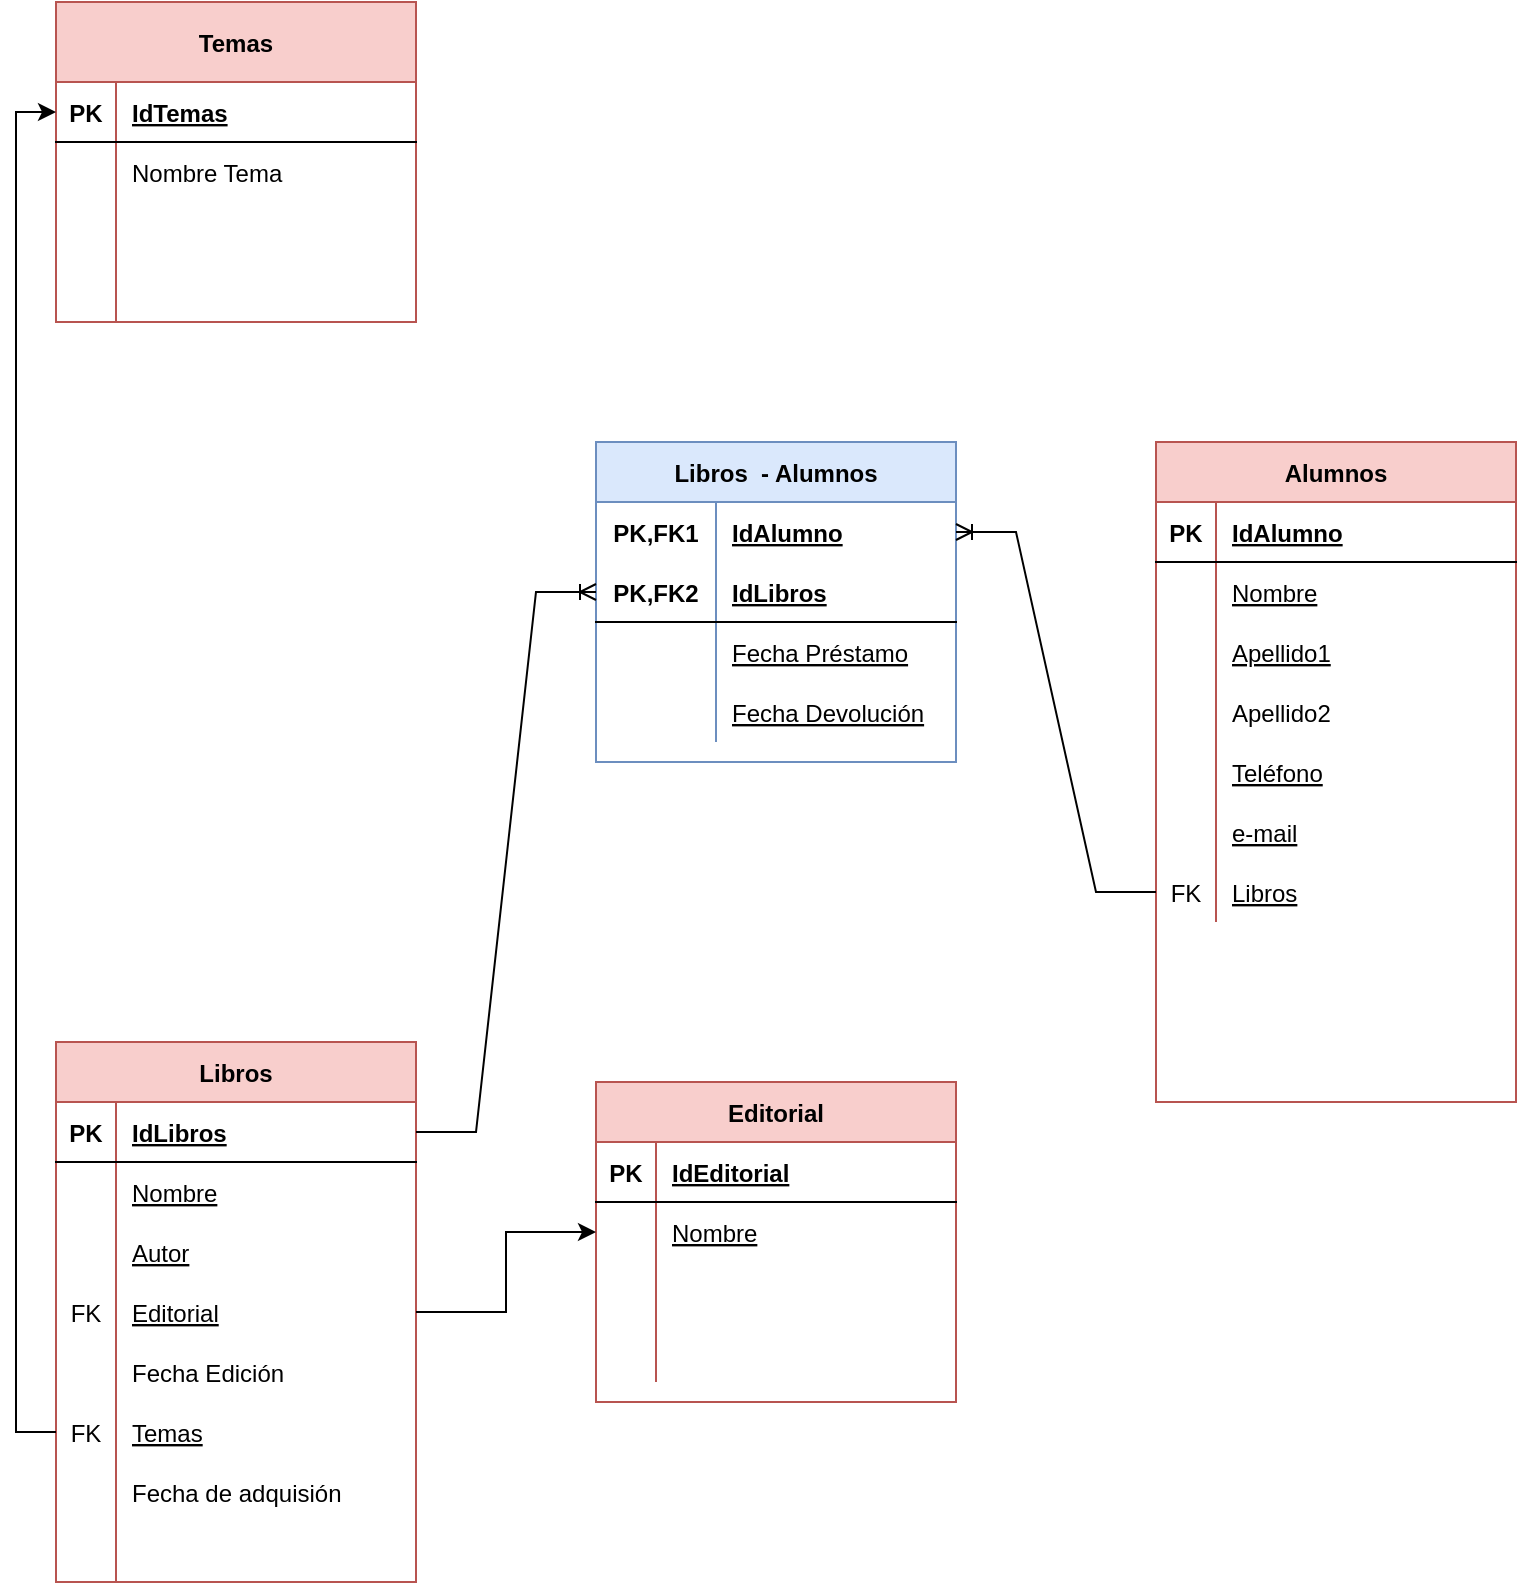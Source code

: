 <mxfile version="20.2.3" type="device" pages="2"><diagram id="R2lEEEUBdFMjLlhIrx00" name="Ejercicio 01"><mxGraphModel dx="2272" dy="865" grid="1" gridSize="10" guides="1" tooltips="1" connect="1" arrows="1" fold="1" page="1" pageScale="1" pageWidth="850" pageHeight="1100" math="0" shadow="0" extFonts="Permanent Marker^https://fonts.googleapis.com/css?family=Permanent+Marker"><root><mxCell id="0"/><mxCell id="1" parent="0"/><mxCell id="_qFJeBWlf1tDYob7abES-1" value="Alumnos" style="shape=table;startSize=30;container=1;collapsible=1;childLayout=tableLayout;fixedRows=1;rowLines=0;fontStyle=1;align=center;resizeLast=1;fillColor=#f8cecc;strokeColor=#b85450;" vertex="1" parent="1"><mxGeometry x="560" y="240" width="180" height="330" as="geometry"/></mxCell><mxCell id="_qFJeBWlf1tDYob7abES-2" value="" style="shape=tableRow;horizontal=0;startSize=0;swimlaneHead=0;swimlaneBody=0;fillColor=none;collapsible=0;dropTarget=0;points=[[0,0.5],[1,0.5]];portConstraint=eastwest;top=0;left=0;right=0;bottom=1;" vertex="1" parent="_qFJeBWlf1tDYob7abES-1"><mxGeometry y="30" width="180" height="30" as="geometry"/></mxCell><mxCell id="_qFJeBWlf1tDYob7abES-3" value="PK" style="shape=partialRectangle;connectable=0;fillColor=none;top=0;left=0;bottom=0;right=0;fontStyle=1;overflow=hidden;" vertex="1" parent="_qFJeBWlf1tDYob7abES-2"><mxGeometry width="30" height="30" as="geometry"><mxRectangle width="30" height="30" as="alternateBounds"/></mxGeometry></mxCell><mxCell id="_qFJeBWlf1tDYob7abES-4" value="IdAlumno" style="shape=partialRectangle;connectable=0;fillColor=none;top=0;left=0;bottom=0;right=0;align=left;spacingLeft=6;fontStyle=5;overflow=hidden;" vertex="1" parent="_qFJeBWlf1tDYob7abES-2"><mxGeometry x="30" width="150" height="30" as="geometry"><mxRectangle width="150" height="30" as="alternateBounds"/></mxGeometry></mxCell><mxCell id="_qFJeBWlf1tDYob7abES-5" value="" style="shape=tableRow;horizontal=0;startSize=0;swimlaneHead=0;swimlaneBody=0;fillColor=none;collapsible=0;dropTarget=0;points=[[0,0.5],[1,0.5]];portConstraint=eastwest;top=0;left=0;right=0;bottom=0;" vertex="1" parent="_qFJeBWlf1tDYob7abES-1"><mxGeometry y="60" width="180" height="30" as="geometry"/></mxCell><mxCell id="_qFJeBWlf1tDYob7abES-6" value="" style="shape=partialRectangle;connectable=0;fillColor=none;top=0;left=0;bottom=0;right=0;editable=1;overflow=hidden;" vertex="1" parent="_qFJeBWlf1tDYob7abES-5"><mxGeometry width="30" height="30" as="geometry"><mxRectangle width="30" height="30" as="alternateBounds"/></mxGeometry></mxCell><mxCell id="_qFJeBWlf1tDYob7abES-7" value="Nombre" style="shape=partialRectangle;connectable=0;fillColor=none;top=0;left=0;bottom=0;right=0;align=left;spacingLeft=6;overflow=hidden;fontStyle=4" vertex="1" parent="_qFJeBWlf1tDYob7abES-5"><mxGeometry x="30" width="150" height="30" as="geometry"><mxRectangle width="150" height="30" as="alternateBounds"/></mxGeometry></mxCell><mxCell id="_qFJeBWlf1tDYob7abES-8" value="" style="shape=tableRow;horizontal=0;startSize=0;swimlaneHead=0;swimlaneBody=0;fillColor=none;collapsible=0;dropTarget=0;points=[[0,0.5],[1,0.5]];portConstraint=eastwest;top=0;left=0;right=0;bottom=0;" vertex="1" parent="_qFJeBWlf1tDYob7abES-1"><mxGeometry y="90" width="180" height="30" as="geometry"/></mxCell><mxCell id="_qFJeBWlf1tDYob7abES-9" value="" style="shape=partialRectangle;connectable=0;fillColor=none;top=0;left=0;bottom=0;right=0;editable=1;overflow=hidden;" vertex="1" parent="_qFJeBWlf1tDYob7abES-8"><mxGeometry width="30" height="30" as="geometry"><mxRectangle width="30" height="30" as="alternateBounds"/></mxGeometry></mxCell><mxCell id="_qFJeBWlf1tDYob7abES-10" value="Apellido1" style="shape=partialRectangle;connectable=0;fillColor=none;top=0;left=0;bottom=0;right=0;align=left;spacingLeft=6;overflow=hidden;fontStyle=4" vertex="1" parent="_qFJeBWlf1tDYob7abES-8"><mxGeometry x="30" width="150" height="30" as="geometry"><mxRectangle width="150" height="30" as="alternateBounds"/></mxGeometry></mxCell><mxCell id="_qFJeBWlf1tDYob7abES-11" value="" style="shape=tableRow;horizontal=0;startSize=0;swimlaneHead=0;swimlaneBody=0;fillColor=none;collapsible=0;dropTarget=0;points=[[0,0.5],[1,0.5]];portConstraint=eastwest;top=0;left=0;right=0;bottom=0;" vertex="1" parent="_qFJeBWlf1tDYob7abES-1"><mxGeometry y="120" width="180" height="30" as="geometry"/></mxCell><mxCell id="_qFJeBWlf1tDYob7abES-12" value="" style="shape=partialRectangle;connectable=0;fillColor=none;top=0;left=0;bottom=0;right=0;editable=1;overflow=hidden;" vertex="1" parent="_qFJeBWlf1tDYob7abES-11"><mxGeometry width="30" height="30" as="geometry"><mxRectangle width="30" height="30" as="alternateBounds"/></mxGeometry></mxCell><mxCell id="_qFJeBWlf1tDYob7abES-13" value="Apellido2" style="shape=partialRectangle;connectable=0;fillColor=none;top=0;left=0;bottom=0;right=0;align=left;spacingLeft=6;overflow=hidden;" vertex="1" parent="_qFJeBWlf1tDYob7abES-11"><mxGeometry x="30" width="150" height="30" as="geometry"><mxRectangle width="150" height="30" as="alternateBounds"/></mxGeometry></mxCell><mxCell id="_qFJeBWlf1tDYob7abES-14" value="" style="shape=tableRow;horizontal=0;startSize=0;swimlaneHead=0;swimlaneBody=0;fillColor=none;collapsible=0;dropTarget=0;points=[[0,0.5],[1,0.5]];portConstraint=eastwest;top=0;left=0;right=0;bottom=0;" vertex="1" parent="_qFJeBWlf1tDYob7abES-1"><mxGeometry y="150" width="180" height="30" as="geometry"/></mxCell><mxCell id="_qFJeBWlf1tDYob7abES-15" value="" style="shape=partialRectangle;connectable=0;fillColor=none;top=0;left=0;bottom=0;right=0;editable=1;overflow=hidden;" vertex="1" parent="_qFJeBWlf1tDYob7abES-14"><mxGeometry width="30" height="30" as="geometry"><mxRectangle width="30" height="30" as="alternateBounds"/></mxGeometry></mxCell><mxCell id="_qFJeBWlf1tDYob7abES-16" value="Teléfono" style="shape=partialRectangle;connectable=0;fillColor=none;top=0;left=0;bottom=0;right=0;align=left;spacingLeft=6;overflow=hidden;fontStyle=4" vertex="1" parent="_qFJeBWlf1tDYob7abES-14"><mxGeometry x="30" width="150" height="30" as="geometry"><mxRectangle width="150" height="30" as="alternateBounds"/></mxGeometry></mxCell><mxCell id="_qFJeBWlf1tDYob7abES-17" value="" style="shape=tableRow;horizontal=0;startSize=0;swimlaneHead=0;swimlaneBody=0;fillColor=none;collapsible=0;dropTarget=0;points=[[0,0.5],[1,0.5]];portConstraint=eastwest;top=0;left=0;right=0;bottom=0;" vertex="1" parent="_qFJeBWlf1tDYob7abES-1"><mxGeometry y="180" width="180" height="30" as="geometry"/></mxCell><mxCell id="_qFJeBWlf1tDYob7abES-18" value="" style="shape=partialRectangle;connectable=0;fillColor=none;top=0;left=0;bottom=0;right=0;editable=1;overflow=hidden;" vertex="1" parent="_qFJeBWlf1tDYob7abES-17"><mxGeometry width="30" height="30" as="geometry"><mxRectangle width="30" height="30" as="alternateBounds"/></mxGeometry></mxCell><mxCell id="_qFJeBWlf1tDYob7abES-19" value="e-mail" style="shape=partialRectangle;connectable=0;fillColor=none;top=0;left=0;bottom=0;right=0;align=left;spacingLeft=6;overflow=hidden;fontStyle=4" vertex="1" parent="_qFJeBWlf1tDYob7abES-17"><mxGeometry x="30" width="150" height="30" as="geometry"><mxRectangle width="150" height="30" as="alternateBounds"/></mxGeometry></mxCell><mxCell id="_qFJeBWlf1tDYob7abES-60" value="" style="shape=tableRow;horizontal=0;startSize=0;swimlaneHead=0;swimlaneBody=0;fillColor=none;collapsible=0;dropTarget=0;points=[[0,0.5],[1,0.5]];portConstraint=eastwest;top=0;left=0;right=0;bottom=0;" vertex="1" parent="_qFJeBWlf1tDYob7abES-1"><mxGeometry y="210" width="180" height="30" as="geometry"/></mxCell><mxCell id="_qFJeBWlf1tDYob7abES-61" value="FK" style="shape=partialRectangle;connectable=0;fillColor=none;top=0;left=0;bottom=0;right=0;editable=1;overflow=hidden;" vertex="1" parent="_qFJeBWlf1tDYob7abES-60"><mxGeometry width="30" height="30" as="geometry"><mxRectangle width="30" height="30" as="alternateBounds"/></mxGeometry></mxCell><mxCell id="_qFJeBWlf1tDYob7abES-62" value="Libros" style="shape=partialRectangle;connectable=0;fillColor=none;top=0;left=0;bottom=0;right=0;align=left;spacingLeft=6;overflow=hidden;fontStyle=4" vertex="1" parent="_qFJeBWlf1tDYob7abES-60"><mxGeometry x="30" width="150" height="30" as="geometry"><mxRectangle width="150" height="30" as="alternateBounds"/></mxGeometry></mxCell><mxCell id="_qFJeBWlf1tDYob7abES-21" value="Libros" style="shape=table;startSize=30;container=1;collapsible=1;childLayout=tableLayout;fixedRows=1;rowLines=0;fontStyle=1;align=center;resizeLast=1;fontFamily=Helvetica;fontSize=12;strokeColor=#b85450;fillColor=#f8cecc;" vertex="1" parent="1"><mxGeometry x="10" y="540" width="180" height="270" as="geometry"/></mxCell><mxCell id="_qFJeBWlf1tDYob7abES-22" value="" style="shape=tableRow;horizontal=0;startSize=0;swimlaneHead=0;swimlaneBody=0;fillColor=none;collapsible=0;dropTarget=0;points=[[0,0.5],[1,0.5]];portConstraint=eastwest;top=0;left=0;right=0;bottom=1;fontFamily=Helvetica;fontSize=12;fontColor=default;strokeColor=default;" vertex="1" parent="_qFJeBWlf1tDYob7abES-21"><mxGeometry y="30" width="180" height="30" as="geometry"/></mxCell><mxCell id="_qFJeBWlf1tDYob7abES-23" value="PK" style="shape=partialRectangle;connectable=0;fillColor=none;top=0;left=0;bottom=0;right=0;fontStyle=1;overflow=hidden;fontFamily=Helvetica;fontSize=12;fontColor=default;strokeColor=default;" vertex="1" parent="_qFJeBWlf1tDYob7abES-22"><mxGeometry width="30" height="30" as="geometry"><mxRectangle width="30" height="30" as="alternateBounds"/></mxGeometry></mxCell><mxCell id="_qFJeBWlf1tDYob7abES-24" value="IdLibros" style="shape=partialRectangle;connectable=0;fillColor=none;top=0;left=0;bottom=0;right=0;align=left;spacingLeft=6;fontStyle=5;overflow=hidden;fontFamily=Helvetica;fontSize=12;fontColor=default;strokeColor=default;" vertex="1" parent="_qFJeBWlf1tDYob7abES-22"><mxGeometry x="30" width="150" height="30" as="geometry"><mxRectangle width="150" height="30" as="alternateBounds"/></mxGeometry></mxCell><mxCell id="_qFJeBWlf1tDYob7abES-25" value="" style="shape=tableRow;horizontal=0;startSize=0;swimlaneHead=0;swimlaneBody=0;fillColor=none;collapsible=0;dropTarget=0;points=[[0,0.5],[1,0.5]];portConstraint=eastwest;top=0;left=0;right=0;bottom=0;fontFamily=Helvetica;fontSize=12;fontColor=default;strokeColor=default;" vertex="1" parent="_qFJeBWlf1tDYob7abES-21"><mxGeometry y="60" width="180" height="30" as="geometry"/></mxCell><mxCell id="_qFJeBWlf1tDYob7abES-26" value="" style="shape=partialRectangle;connectable=0;fillColor=none;top=0;left=0;bottom=0;right=0;editable=1;overflow=hidden;fontFamily=Helvetica;fontSize=12;fontColor=default;strokeColor=default;" vertex="1" parent="_qFJeBWlf1tDYob7abES-25"><mxGeometry width="30" height="30" as="geometry"><mxRectangle width="30" height="30" as="alternateBounds"/></mxGeometry></mxCell><mxCell id="_qFJeBWlf1tDYob7abES-27" value="Nombre" style="shape=partialRectangle;connectable=0;fillColor=none;top=0;left=0;bottom=0;right=0;align=left;spacingLeft=6;overflow=hidden;fontFamily=Helvetica;fontSize=12;fontColor=default;strokeColor=default;fontStyle=4" vertex="1" parent="_qFJeBWlf1tDYob7abES-25"><mxGeometry x="30" width="150" height="30" as="geometry"><mxRectangle width="150" height="30" as="alternateBounds"/></mxGeometry></mxCell><mxCell id="_qFJeBWlf1tDYob7abES-28" value="" style="shape=tableRow;horizontal=0;startSize=0;swimlaneHead=0;swimlaneBody=0;fillColor=none;collapsible=0;dropTarget=0;points=[[0,0.5],[1,0.5]];portConstraint=eastwest;top=0;left=0;right=0;bottom=0;fontFamily=Helvetica;fontSize=12;fontColor=default;strokeColor=default;" vertex="1" parent="_qFJeBWlf1tDYob7abES-21"><mxGeometry y="90" width="180" height="30" as="geometry"/></mxCell><mxCell id="_qFJeBWlf1tDYob7abES-29" value="" style="shape=partialRectangle;connectable=0;fillColor=none;top=0;left=0;bottom=0;right=0;editable=1;overflow=hidden;fontFamily=Helvetica;fontSize=12;fontColor=default;strokeColor=default;" vertex="1" parent="_qFJeBWlf1tDYob7abES-28"><mxGeometry width="30" height="30" as="geometry"><mxRectangle width="30" height="30" as="alternateBounds"/></mxGeometry></mxCell><mxCell id="_qFJeBWlf1tDYob7abES-30" value="Autor" style="shape=partialRectangle;connectable=0;fillColor=none;top=0;left=0;bottom=0;right=0;align=left;spacingLeft=6;overflow=hidden;fontFamily=Helvetica;fontSize=12;fontColor=default;strokeColor=default;fontStyle=4" vertex="1" parent="_qFJeBWlf1tDYob7abES-28"><mxGeometry x="30" width="150" height="30" as="geometry"><mxRectangle width="150" height="30" as="alternateBounds"/></mxGeometry></mxCell><mxCell id="_qFJeBWlf1tDYob7abES-31" value="" style="shape=tableRow;horizontal=0;startSize=0;swimlaneHead=0;swimlaneBody=0;fillColor=none;collapsible=0;dropTarget=0;points=[[0,0.5],[1,0.5]];portConstraint=eastwest;top=0;left=0;right=0;bottom=0;fontFamily=Helvetica;fontSize=12;fontColor=default;strokeColor=default;" vertex="1" parent="_qFJeBWlf1tDYob7abES-21"><mxGeometry y="120" width="180" height="30" as="geometry"/></mxCell><mxCell id="_qFJeBWlf1tDYob7abES-32" value="FK" style="shape=partialRectangle;connectable=0;fillColor=none;top=0;left=0;bottom=0;right=0;editable=1;overflow=hidden;fontFamily=Helvetica;fontSize=12;fontColor=default;strokeColor=default;" vertex="1" parent="_qFJeBWlf1tDYob7abES-31"><mxGeometry width="30" height="30" as="geometry"><mxRectangle width="30" height="30" as="alternateBounds"/></mxGeometry></mxCell><mxCell id="_qFJeBWlf1tDYob7abES-33" value="Editorial" style="shape=partialRectangle;connectable=0;fillColor=none;top=0;left=0;bottom=0;right=0;align=left;spacingLeft=6;overflow=hidden;fontFamily=Helvetica;fontSize=12;fontColor=default;strokeColor=default;fontStyle=4" vertex="1" parent="_qFJeBWlf1tDYob7abES-31"><mxGeometry x="30" width="150" height="30" as="geometry"><mxRectangle width="150" height="30" as="alternateBounds"/></mxGeometry></mxCell><mxCell id="_qFJeBWlf1tDYob7abES-34" value="" style="shape=tableRow;horizontal=0;startSize=0;swimlaneHead=0;swimlaneBody=0;fillColor=none;collapsible=0;dropTarget=0;points=[[0,0.5],[1,0.5]];portConstraint=eastwest;top=0;left=0;right=0;bottom=0;fontFamily=Helvetica;fontSize=12;fontColor=default;strokeColor=default;" vertex="1" parent="_qFJeBWlf1tDYob7abES-21"><mxGeometry y="150" width="180" height="30" as="geometry"/></mxCell><mxCell id="_qFJeBWlf1tDYob7abES-35" value="" style="shape=partialRectangle;connectable=0;fillColor=none;top=0;left=0;bottom=0;right=0;editable=1;overflow=hidden;fontFamily=Helvetica;fontSize=12;fontColor=default;strokeColor=default;" vertex="1" parent="_qFJeBWlf1tDYob7abES-34"><mxGeometry width="30" height="30" as="geometry"><mxRectangle width="30" height="30" as="alternateBounds"/></mxGeometry></mxCell><mxCell id="_qFJeBWlf1tDYob7abES-36" value="Fecha Edición" style="shape=partialRectangle;connectable=0;fillColor=none;top=0;left=0;bottom=0;right=0;align=left;spacingLeft=6;overflow=hidden;fontFamily=Helvetica;fontSize=12;fontColor=default;strokeColor=default;" vertex="1" parent="_qFJeBWlf1tDYob7abES-34"><mxGeometry x="30" width="150" height="30" as="geometry"><mxRectangle width="150" height="30" as="alternateBounds"/></mxGeometry></mxCell><mxCell id="_qFJeBWlf1tDYob7abES-37" value="" style="shape=tableRow;horizontal=0;startSize=0;swimlaneHead=0;swimlaneBody=0;fillColor=none;collapsible=0;dropTarget=0;points=[[0,0.5],[1,0.5]];portConstraint=eastwest;top=0;left=0;right=0;bottom=0;fontFamily=Helvetica;fontSize=12;fontColor=default;strokeColor=default;" vertex="1" parent="_qFJeBWlf1tDYob7abES-21"><mxGeometry y="180" width="180" height="30" as="geometry"/></mxCell><mxCell id="_qFJeBWlf1tDYob7abES-38" value="FK" style="shape=partialRectangle;connectable=0;fillColor=none;top=0;left=0;bottom=0;right=0;editable=1;overflow=hidden;fontFamily=Helvetica;fontSize=12;fontColor=default;strokeColor=default;" vertex="1" parent="_qFJeBWlf1tDYob7abES-37"><mxGeometry width="30" height="30" as="geometry"><mxRectangle width="30" height="30" as="alternateBounds"/></mxGeometry></mxCell><mxCell id="_qFJeBWlf1tDYob7abES-39" value="Temas" style="shape=partialRectangle;connectable=0;fillColor=none;top=0;left=0;bottom=0;right=0;align=left;spacingLeft=6;overflow=hidden;fontFamily=Helvetica;fontSize=12;fontColor=default;strokeColor=default;fontStyle=4" vertex="1" parent="_qFJeBWlf1tDYob7abES-37"><mxGeometry x="30" width="150" height="30" as="geometry"><mxRectangle width="150" height="30" as="alternateBounds"/></mxGeometry></mxCell><mxCell id="_qFJeBWlf1tDYob7abES-40" value="" style="shape=tableRow;horizontal=0;startSize=0;swimlaneHead=0;swimlaneBody=0;fillColor=none;collapsible=0;dropTarget=0;points=[[0,0.5],[1,0.5]];portConstraint=eastwest;top=0;left=0;right=0;bottom=0;fontFamily=Helvetica;fontSize=12;fontColor=default;strokeColor=default;" vertex="1" parent="_qFJeBWlf1tDYob7abES-21"><mxGeometry y="210" width="180" height="30" as="geometry"/></mxCell><mxCell id="_qFJeBWlf1tDYob7abES-41" value="" style="shape=partialRectangle;connectable=0;fillColor=none;top=0;left=0;bottom=0;right=0;editable=1;overflow=hidden;fontFamily=Helvetica;fontSize=12;fontColor=default;strokeColor=default;" vertex="1" parent="_qFJeBWlf1tDYob7abES-40"><mxGeometry width="30" height="30" as="geometry"><mxRectangle width="30" height="30" as="alternateBounds"/></mxGeometry></mxCell><mxCell id="_qFJeBWlf1tDYob7abES-42" value="Fecha de adquisión" style="shape=partialRectangle;connectable=0;fillColor=none;top=0;left=0;bottom=0;right=0;align=left;spacingLeft=6;overflow=hidden;fontFamily=Helvetica;fontSize=12;fontColor=default;strokeColor=default;" vertex="1" parent="_qFJeBWlf1tDYob7abES-40"><mxGeometry x="30" width="150" height="30" as="geometry"><mxRectangle width="150" height="30" as="alternateBounds"/></mxGeometry></mxCell><mxCell id="_qFJeBWlf1tDYob7abES-43" value="" style="shape=tableRow;horizontal=0;startSize=0;swimlaneHead=0;swimlaneBody=0;fillColor=none;collapsible=0;dropTarget=0;points=[[0,0.5],[1,0.5]];portConstraint=eastwest;top=0;left=0;right=0;bottom=0;fontFamily=Helvetica;fontSize=12;fontColor=default;strokeColor=default;" vertex="1" parent="_qFJeBWlf1tDYob7abES-21"><mxGeometry y="240" width="180" height="30" as="geometry"/></mxCell><mxCell id="_qFJeBWlf1tDYob7abES-44" value="" style="shape=partialRectangle;connectable=0;fillColor=none;top=0;left=0;bottom=0;right=0;editable=1;overflow=hidden;fontFamily=Helvetica;fontSize=12;fontColor=default;strokeColor=default;" vertex="1" parent="_qFJeBWlf1tDYob7abES-43"><mxGeometry width="30" height="30" as="geometry"><mxRectangle width="30" height="30" as="alternateBounds"/></mxGeometry></mxCell><mxCell id="_qFJeBWlf1tDYob7abES-45" value="" style="shape=partialRectangle;connectable=0;fillColor=none;top=0;left=0;bottom=0;right=0;align=left;spacingLeft=6;overflow=hidden;fontFamily=Helvetica;fontSize=12;fontColor=default;strokeColor=default;fontStyle=4" vertex="1" parent="_qFJeBWlf1tDYob7abES-43"><mxGeometry x="30" width="150" height="30" as="geometry"><mxRectangle width="150" height="30" as="alternateBounds"/></mxGeometry></mxCell><mxCell id="_qFJeBWlf1tDYob7abES-46" value="Temas" style="shape=table;startSize=40;container=1;collapsible=1;childLayout=tableLayout;fixedRows=1;rowLines=0;fontStyle=1;align=center;resizeLast=1;fontFamily=Helvetica;fontSize=12;strokeColor=#b85450;fillColor=#f8cecc;" vertex="1" parent="1"><mxGeometry x="10" y="20" width="180" height="160" as="geometry"/></mxCell><mxCell id="_qFJeBWlf1tDYob7abES-47" value="" style="shape=tableRow;horizontal=0;startSize=0;swimlaneHead=0;swimlaneBody=0;fillColor=none;collapsible=0;dropTarget=0;points=[[0,0.5],[1,0.5]];portConstraint=eastwest;top=0;left=0;right=0;bottom=1;fontFamily=Helvetica;fontSize=12;fontColor=default;strokeColor=default;" vertex="1" parent="_qFJeBWlf1tDYob7abES-46"><mxGeometry y="40" width="180" height="30" as="geometry"/></mxCell><mxCell id="_qFJeBWlf1tDYob7abES-48" value="PK" style="shape=partialRectangle;connectable=0;fillColor=none;top=0;left=0;bottom=0;right=0;fontStyle=1;overflow=hidden;fontFamily=Helvetica;fontSize=12;fontColor=default;strokeColor=default;" vertex="1" parent="_qFJeBWlf1tDYob7abES-47"><mxGeometry width="30" height="30" as="geometry"><mxRectangle width="30" height="30" as="alternateBounds"/></mxGeometry></mxCell><mxCell id="_qFJeBWlf1tDYob7abES-49" value="IdTemas" style="shape=partialRectangle;connectable=0;fillColor=none;top=0;left=0;bottom=0;right=0;align=left;spacingLeft=6;fontStyle=5;overflow=hidden;fontFamily=Helvetica;fontSize=12;fontColor=default;strokeColor=default;" vertex="1" parent="_qFJeBWlf1tDYob7abES-47"><mxGeometry x="30" width="150" height="30" as="geometry"><mxRectangle width="150" height="30" as="alternateBounds"/></mxGeometry></mxCell><mxCell id="_qFJeBWlf1tDYob7abES-50" value="" style="shape=tableRow;horizontal=0;startSize=0;swimlaneHead=0;swimlaneBody=0;fillColor=none;collapsible=0;dropTarget=0;points=[[0,0.5],[1,0.5]];portConstraint=eastwest;top=0;left=0;right=0;bottom=0;fontFamily=Helvetica;fontSize=12;fontColor=default;strokeColor=default;" vertex="1" parent="_qFJeBWlf1tDYob7abES-46"><mxGeometry y="70" width="180" height="30" as="geometry"/></mxCell><mxCell id="_qFJeBWlf1tDYob7abES-51" value="" style="shape=partialRectangle;connectable=0;fillColor=none;top=0;left=0;bottom=0;right=0;editable=1;overflow=hidden;fontFamily=Helvetica;fontSize=12;fontColor=default;strokeColor=default;" vertex="1" parent="_qFJeBWlf1tDYob7abES-50"><mxGeometry width="30" height="30" as="geometry"><mxRectangle width="30" height="30" as="alternateBounds"/></mxGeometry></mxCell><mxCell id="_qFJeBWlf1tDYob7abES-52" value="Nombre Tema" style="shape=partialRectangle;connectable=0;fillColor=none;top=0;left=0;bottom=0;right=0;align=left;spacingLeft=6;overflow=hidden;fontFamily=Helvetica;fontSize=12;fontColor=default;strokeColor=default;" vertex="1" parent="_qFJeBWlf1tDYob7abES-50"><mxGeometry x="30" width="150" height="30" as="geometry"><mxRectangle width="150" height="30" as="alternateBounds"/></mxGeometry></mxCell><mxCell id="_qFJeBWlf1tDYob7abES-53" value="" style="shape=tableRow;horizontal=0;startSize=0;swimlaneHead=0;swimlaneBody=0;fillColor=none;collapsible=0;dropTarget=0;points=[[0,0.5],[1,0.5]];portConstraint=eastwest;top=0;left=0;right=0;bottom=0;fontFamily=Helvetica;fontSize=12;fontColor=default;strokeColor=default;" vertex="1" parent="_qFJeBWlf1tDYob7abES-46"><mxGeometry y="100" width="180" height="30" as="geometry"/></mxCell><mxCell id="_qFJeBWlf1tDYob7abES-54" value="" style="shape=partialRectangle;connectable=0;fillColor=none;top=0;left=0;bottom=0;right=0;editable=1;overflow=hidden;fontFamily=Helvetica;fontSize=12;fontColor=default;strokeColor=default;" vertex="1" parent="_qFJeBWlf1tDYob7abES-53"><mxGeometry width="30" height="30" as="geometry"><mxRectangle width="30" height="30" as="alternateBounds"/></mxGeometry></mxCell><mxCell id="_qFJeBWlf1tDYob7abES-55" value="" style="shape=partialRectangle;connectable=0;fillColor=none;top=0;left=0;bottom=0;right=0;align=left;spacingLeft=6;overflow=hidden;fontFamily=Helvetica;fontSize=12;fontColor=default;strokeColor=default;" vertex="1" parent="_qFJeBWlf1tDYob7abES-53"><mxGeometry x="30" width="150" height="30" as="geometry"><mxRectangle width="150" height="30" as="alternateBounds"/></mxGeometry></mxCell><mxCell id="_qFJeBWlf1tDYob7abES-56" value="" style="shape=tableRow;horizontal=0;startSize=0;swimlaneHead=0;swimlaneBody=0;fillColor=none;collapsible=0;dropTarget=0;points=[[0,0.5],[1,0.5]];portConstraint=eastwest;top=0;left=0;right=0;bottom=0;fontFamily=Helvetica;fontSize=12;fontColor=default;strokeColor=default;" vertex="1" parent="_qFJeBWlf1tDYob7abES-46"><mxGeometry y="130" width="180" height="30" as="geometry"/></mxCell><mxCell id="_qFJeBWlf1tDYob7abES-57" value="" style="shape=partialRectangle;connectable=0;fillColor=none;top=0;left=0;bottom=0;right=0;editable=1;overflow=hidden;fontFamily=Helvetica;fontSize=12;fontColor=default;strokeColor=default;" vertex="1" parent="_qFJeBWlf1tDYob7abES-56"><mxGeometry width="30" height="30" as="geometry"><mxRectangle width="30" height="30" as="alternateBounds"/></mxGeometry></mxCell><mxCell id="_qFJeBWlf1tDYob7abES-58" value="" style="shape=partialRectangle;connectable=0;fillColor=none;top=0;left=0;bottom=0;right=0;align=left;spacingLeft=6;overflow=hidden;fontFamily=Helvetica;fontSize=12;fontColor=default;strokeColor=default;" vertex="1" parent="_qFJeBWlf1tDYob7abES-56"><mxGeometry x="30" width="150" height="30" as="geometry"><mxRectangle width="150" height="30" as="alternateBounds"/></mxGeometry></mxCell><mxCell id="_qFJeBWlf1tDYob7abES-59" style="edgeStyle=orthogonalEdgeStyle;rounded=0;orthogonalLoop=1;jettySize=auto;html=1;entryX=0;entryY=0.5;entryDx=0;entryDy=0;fontFamily=Helvetica;fontSize=12;fontColor=default;" edge="1" parent="1" source="_qFJeBWlf1tDYob7abES-37" target="_qFJeBWlf1tDYob7abES-47"><mxGeometry relative="1" as="geometry"/></mxCell><mxCell id="_qFJeBWlf1tDYob7abES-63" value="Libros  - Alumnos" style="shape=table;startSize=30;container=1;collapsible=1;childLayout=tableLayout;fixedRows=1;rowLines=0;fontStyle=1;align=center;resizeLast=1;fontFamily=Helvetica;fontSize=12;strokeColor=#6c8ebf;fillColor=#dae8fc;" vertex="1" parent="1"><mxGeometry x="280" y="240" width="180" height="160" as="geometry"/></mxCell><mxCell id="_qFJeBWlf1tDYob7abES-64" value="" style="shape=tableRow;horizontal=0;startSize=0;swimlaneHead=0;swimlaneBody=0;fillColor=none;collapsible=0;dropTarget=0;points=[[0,0.5],[1,0.5]];portConstraint=eastwest;top=0;left=0;right=0;bottom=0;fontFamily=Helvetica;fontSize=12;fontColor=default;strokeColor=default;" vertex="1" parent="_qFJeBWlf1tDYob7abES-63"><mxGeometry y="30" width="180" height="30" as="geometry"/></mxCell><mxCell id="_qFJeBWlf1tDYob7abES-65" value="PK,FK1" style="shape=partialRectangle;connectable=0;fillColor=none;top=0;left=0;bottom=0;right=0;fontStyle=1;overflow=hidden;fontFamily=Helvetica;fontSize=12;fontColor=default;strokeColor=default;" vertex="1" parent="_qFJeBWlf1tDYob7abES-64"><mxGeometry width="60" height="30" as="geometry"><mxRectangle width="60" height="30" as="alternateBounds"/></mxGeometry></mxCell><mxCell id="_qFJeBWlf1tDYob7abES-66" value="IdAlumno" style="shape=partialRectangle;connectable=0;fillColor=none;top=0;left=0;bottom=0;right=0;align=left;spacingLeft=6;fontStyle=5;overflow=hidden;fontFamily=Helvetica;fontSize=12;fontColor=default;strokeColor=default;" vertex="1" parent="_qFJeBWlf1tDYob7abES-64"><mxGeometry x="60" width="120" height="30" as="geometry"><mxRectangle width="120" height="30" as="alternateBounds"/></mxGeometry></mxCell><mxCell id="_qFJeBWlf1tDYob7abES-67" value="" style="shape=tableRow;horizontal=0;startSize=0;swimlaneHead=0;swimlaneBody=0;fillColor=none;collapsible=0;dropTarget=0;points=[[0,0.5],[1,0.5]];portConstraint=eastwest;top=0;left=0;right=0;bottom=1;fontFamily=Helvetica;fontSize=12;fontColor=default;strokeColor=default;" vertex="1" parent="_qFJeBWlf1tDYob7abES-63"><mxGeometry y="60" width="180" height="30" as="geometry"/></mxCell><mxCell id="_qFJeBWlf1tDYob7abES-68" value="PK,FK2" style="shape=partialRectangle;connectable=0;fillColor=none;top=0;left=0;bottom=0;right=0;fontStyle=1;overflow=hidden;fontFamily=Helvetica;fontSize=12;fontColor=default;strokeColor=default;" vertex="1" parent="_qFJeBWlf1tDYob7abES-67"><mxGeometry width="60" height="30" as="geometry"><mxRectangle width="60" height="30" as="alternateBounds"/></mxGeometry></mxCell><mxCell id="_qFJeBWlf1tDYob7abES-69" value="IdLibros" style="shape=partialRectangle;connectable=0;fillColor=none;top=0;left=0;bottom=0;right=0;align=left;spacingLeft=6;fontStyle=5;overflow=hidden;fontFamily=Helvetica;fontSize=12;fontColor=default;strokeColor=default;" vertex="1" parent="_qFJeBWlf1tDYob7abES-67"><mxGeometry x="60" width="120" height="30" as="geometry"><mxRectangle width="120" height="30" as="alternateBounds"/></mxGeometry></mxCell><mxCell id="_qFJeBWlf1tDYob7abES-70" value="" style="shape=tableRow;horizontal=0;startSize=0;swimlaneHead=0;swimlaneBody=0;fillColor=none;collapsible=0;dropTarget=0;points=[[0,0.5],[1,0.5]];portConstraint=eastwest;top=0;left=0;right=0;bottom=0;fontFamily=Helvetica;fontSize=12;fontColor=default;strokeColor=default;" vertex="1" parent="_qFJeBWlf1tDYob7abES-63"><mxGeometry y="90" width="180" height="30" as="geometry"/></mxCell><mxCell id="_qFJeBWlf1tDYob7abES-71" value="" style="shape=partialRectangle;connectable=0;fillColor=none;top=0;left=0;bottom=0;right=0;editable=1;overflow=hidden;fontFamily=Helvetica;fontSize=12;fontColor=default;strokeColor=default;" vertex="1" parent="_qFJeBWlf1tDYob7abES-70"><mxGeometry width="60" height="30" as="geometry"><mxRectangle width="60" height="30" as="alternateBounds"/></mxGeometry></mxCell><mxCell id="_qFJeBWlf1tDYob7abES-72" value="Fecha Préstamo" style="shape=partialRectangle;connectable=0;fillColor=none;top=0;left=0;bottom=0;right=0;align=left;spacingLeft=6;overflow=hidden;fontFamily=Helvetica;fontSize=12;fontColor=default;strokeColor=default;fontStyle=4" vertex="1" parent="_qFJeBWlf1tDYob7abES-70"><mxGeometry x="60" width="120" height="30" as="geometry"><mxRectangle width="120" height="30" as="alternateBounds"/></mxGeometry></mxCell><mxCell id="_qFJeBWlf1tDYob7abES-73" value="" style="shape=tableRow;horizontal=0;startSize=0;swimlaneHead=0;swimlaneBody=0;fillColor=none;collapsible=0;dropTarget=0;points=[[0,0.5],[1,0.5]];portConstraint=eastwest;top=0;left=0;right=0;bottom=0;fontFamily=Helvetica;fontSize=12;fontColor=default;strokeColor=default;" vertex="1" parent="_qFJeBWlf1tDYob7abES-63"><mxGeometry y="120" width="180" height="30" as="geometry"/></mxCell><mxCell id="_qFJeBWlf1tDYob7abES-74" value="" style="shape=partialRectangle;connectable=0;fillColor=none;top=0;left=0;bottom=0;right=0;editable=1;overflow=hidden;fontFamily=Helvetica;fontSize=12;fontColor=default;strokeColor=default;" vertex="1" parent="_qFJeBWlf1tDYob7abES-73"><mxGeometry width="60" height="30" as="geometry"><mxRectangle width="60" height="30" as="alternateBounds"/></mxGeometry></mxCell><mxCell id="_qFJeBWlf1tDYob7abES-75" value="Fecha Devolución" style="shape=partialRectangle;connectable=0;fillColor=none;top=0;left=0;bottom=0;right=0;align=left;spacingLeft=6;overflow=hidden;fontFamily=Helvetica;fontSize=12;fontColor=default;strokeColor=default;fontStyle=4" vertex="1" parent="_qFJeBWlf1tDYob7abES-73"><mxGeometry x="60" width="120" height="30" as="geometry"><mxRectangle width="120" height="30" as="alternateBounds"/></mxGeometry></mxCell><mxCell id="_qFJeBWlf1tDYob7abES-76" value="" style="edgeStyle=entityRelationEdgeStyle;fontSize=12;html=1;endArrow=ERoneToMany;rounded=0;fontFamily=Helvetica;fontColor=default;exitX=0;exitY=0.5;exitDx=0;exitDy=0;entryX=1;entryY=0.5;entryDx=0;entryDy=0;" edge="1" parent="1" source="_qFJeBWlf1tDYob7abES-60" target="_qFJeBWlf1tDYob7abES-64"><mxGeometry width="100" height="100" relative="1" as="geometry"><mxPoint x="570" y="490" as="sourcePoint"/><mxPoint x="670" y="390" as="targetPoint"/></mxGeometry></mxCell><mxCell id="_qFJeBWlf1tDYob7abES-80" value="" style="edgeStyle=entityRelationEdgeStyle;fontSize=12;html=1;endArrow=ERoneToMany;rounded=0;fontFamily=Helvetica;fontColor=default;exitX=1;exitY=0.5;exitDx=0;exitDy=0;entryX=0;entryY=0.5;entryDx=0;entryDy=0;" edge="1" parent="1" source="_qFJeBWlf1tDYob7abES-22" target="_qFJeBWlf1tDYob7abES-67"><mxGeometry width="100" height="100" relative="1" as="geometry"><mxPoint x="500" y="140" as="sourcePoint"/><mxPoint x="630" y="330" as="targetPoint"/></mxGeometry></mxCell><mxCell id="nqF3WBIk_aguI_K7Jtad-29" value="Editorial" style="shape=table;startSize=30;container=1;collapsible=1;childLayout=tableLayout;fixedRows=1;rowLines=0;fontStyle=1;align=center;resizeLast=1;fontFamily=Helvetica;fontSize=12;strokeColor=#b85450;fillColor=#f8cecc;" vertex="1" parent="1"><mxGeometry x="280" y="560" width="180" height="160" as="geometry"/></mxCell><mxCell id="nqF3WBIk_aguI_K7Jtad-30" value="" style="shape=tableRow;horizontal=0;startSize=0;swimlaneHead=0;swimlaneBody=0;fillColor=none;collapsible=0;dropTarget=0;points=[[0,0.5],[1,0.5]];portConstraint=eastwest;top=0;left=0;right=0;bottom=1;fontFamily=Helvetica;fontSize=12;fontColor=default;strokeColor=default;" vertex="1" parent="nqF3WBIk_aguI_K7Jtad-29"><mxGeometry y="30" width="180" height="30" as="geometry"/></mxCell><mxCell id="nqF3WBIk_aguI_K7Jtad-31" value="PK" style="shape=partialRectangle;connectable=0;fillColor=none;top=0;left=0;bottom=0;right=0;fontStyle=1;overflow=hidden;fontFamily=Helvetica;fontSize=12;fontColor=default;strokeColor=default;" vertex="1" parent="nqF3WBIk_aguI_K7Jtad-30"><mxGeometry width="30" height="30" as="geometry"><mxRectangle width="30" height="30" as="alternateBounds"/></mxGeometry></mxCell><mxCell id="nqF3WBIk_aguI_K7Jtad-32" value="IdEditorial" style="shape=partialRectangle;connectable=0;fillColor=none;top=0;left=0;bottom=0;right=0;align=left;spacingLeft=6;fontStyle=5;overflow=hidden;fontFamily=Helvetica;fontSize=12;fontColor=default;strokeColor=default;" vertex="1" parent="nqF3WBIk_aguI_K7Jtad-30"><mxGeometry x="30" width="150" height="30" as="geometry"><mxRectangle width="150" height="30" as="alternateBounds"/></mxGeometry></mxCell><mxCell id="nqF3WBIk_aguI_K7Jtad-33" value="" style="shape=tableRow;horizontal=0;startSize=0;swimlaneHead=0;swimlaneBody=0;fillColor=none;collapsible=0;dropTarget=0;points=[[0,0.5],[1,0.5]];portConstraint=eastwest;top=0;left=0;right=0;bottom=0;fontFamily=Helvetica;fontSize=12;fontColor=default;strokeColor=default;" vertex="1" parent="nqF3WBIk_aguI_K7Jtad-29"><mxGeometry y="60" width="180" height="30" as="geometry"/></mxCell><mxCell id="nqF3WBIk_aguI_K7Jtad-34" value="" style="shape=partialRectangle;connectable=0;fillColor=none;top=0;left=0;bottom=0;right=0;editable=1;overflow=hidden;fontFamily=Helvetica;fontSize=12;fontColor=default;strokeColor=default;" vertex="1" parent="nqF3WBIk_aguI_K7Jtad-33"><mxGeometry width="30" height="30" as="geometry"><mxRectangle width="30" height="30" as="alternateBounds"/></mxGeometry></mxCell><mxCell id="nqF3WBIk_aguI_K7Jtad-35" value="Nombre" style="shape=partialRectangle;connectable=0;fillColor=none;top=0;left=0;bottom=0;right=0;align=left;spacingLeft=6;overflow=hidden;fontFamily=Helvetica;fontSize=12;fontColor=default;strokeColor=default;fontStyle=4" vertex="1" parent="nqF3WBIk_aguI_K7Jtad-33"><mxGeometry x="30" width="150" height="30" as="geometry"><mxRectangle width="150" height="30" as="alternateBounds"/></mxGeometry></mxCell><mxCell id="nqF3WBIk_aguI_K7Jtad-36" value="" style="shape=tableRow;horizontal=0;startSize=0;swimlaneHead=0;swimlaneBody=0;fillColor=none;collapsible=0;dropTarget=0;points=[[0,0.5],[1,0.5]];portConstraint=eastwest;top=0;left=0;right=0;bottom=0;fontFamily=Helvetica;fontSize=12;fontColor=default;strokeColor=default;" vertex="1" parent="nqF3WBIk_aguI_K7Jtad-29"><mxGeometry y="90" width="180" height="30" as="geometry"/></mxCell><mxCell id="nqF3WBIk_aguI_K7Jtad-37" value="" style="shape=partialRectangle;connectable=0;fillColor=none;top=0;left=0;bottom=0;right=0;editable=1;overflow=hidden;fontFamily=Helvetica;fontSize=12;fontColor=default;strokeColor=default;" vertex="1" parent="nqF3WBIk_aguI_K7Jtad-36"><mxGeometry width="30" height="30" as="geometry"><mxRectangle width="30" height="30" as="alternateBounds"/></mxGeometry></mxCell><mxCell id="nqF3WBIk_aguI_K7Jtad-38" value="" style="shape=partialRectangle;connectable=0;fillColor=none;top=0;left=0;bottom=0;right=0;align=left;spacingLeft=6;overflow=hidden;fontFamily=Helvetica;fontSize=12;fontColor=default;strokeColor=default;" vertex="1" parent="nqF3WBIk_aguI_K7Jtad-36"><mxGeometry x="30" width="150" height="30" as="geometry"><mxRectangle width="150" height="30" as="alternateBounds"/></mxGeometry></mxCell><mxCell id="nqF3WBIk_aguI_K7Jtad-39" value="" style="shape=tableRow;horizontal=0;startSize=0;swimlaneHead=0;swimlaneBody=0;fillColor=none;collapsible=0;dropTarget=0;points=[[0,0.5],[1,0.5]];portConstraint=eastwest;top=0;left=0;right=0;bottom=0;fontFamily=Helvetica;fontSize=12;fontColor=default;strokeColor=default;" vertex="1" parent="nqF3WBIk_aguI_K7Jtad-29"><mxGeometry y="120" width="180" height="30" as="geometry"/></mxCell><mxCell id="nqF3WBIk_aguI_K7Jtad-40" value="" style="shape=partialRectangle;connectable=0;fillColor=none;top=0;left=0;bottom=0;right=0;editable=1;overflow=hidden;fontFamily=Helvetica;fontSize=12;fontColor=default;strokeColor=default;" vertex="1" parent="nqF3WBIk_aguI_K7Jtad-39"><mxGeometry width="30" height="30" as="geometry"><mxRectangle width="30" height="30" as="alternateBounds"/></mxGeometry></mxCell><mxCell id="nqF3WBIk_aguI_K7Jtad-41" value="" style="shape=partialRectangle;connectable=0;fillColor=none;top=0;left=0;bottom=0;right=0;align=left;spacingLeft=6;overflow=hidden;fontFamily=Helvetica;fontSize=12;fontColor=default;strokeColor=default;" vertex="1" parent="nqF3WBIk_aguI_K7Jtad-39"><mxGeometry x="30" width="150" height="30" as="geometry"><mxRectangle width="150" height="30" as="alternateBounds"/></mxGeometry></mxCell><mxCell id="nqF3WBIk_aguI_K7Jtad-42" style="edgeStyle=orthogonalEdgeStyle;rounded=0;orthogonalLoop=1;jettySize=auto;html=1;entryX=0;entryY=0.5;entryDx=0;entryDy=0;fontFamily=Helvetica;fontSize=12;fontColor=default;" edge="1" parent="1" source="_qFJeBWlf1tDYob7abES-31" target="nqF3WBIk_aguI_K7Jtad-33"><mxGeometry relative="1" as="geometry"/></mxCell></root></mxGraphModel></diagram><diagram id="JzEmm3oTkI_GSEYoYfvO" name="Ejercicio 02"><mxGraphModel dx="2249" dy="2034" grid="1" gridSize="10" guides="1" tooltips="1" connect="1" arrows="1" fold="1" page="1" pageScale="1" pageWidth="827" pageHeight="1169" math="0" shadow="0"><root><mxCell id="0"/><mxCell id="1" parent="0"/><mxCell id="8BZYvN6Oi3CpOPkzsCdv-1" value="alumnos" style="shape=table;startSize=30;container=1;collapsible=1;childLayout=tableLayout;fixedRows=1;rowLines=0;fontStyle=1;align=center;resizeLast=1;fillColor=#f8cecc;strokeColor=#b85450;" vertex="1" parent="1"><mxGeometry x="-260" y="80" width="180" height="300" as="geometry"/></mxCell><mxCell id="8BZYvN6Oi3CpOPkzsCdv-2" value="" style="shape=tableRow;horizontal=0;startSize=0;swimlaneHead=0;swimlaneBody=0;fillColor=none;collapsible=0;dropTarget=0;points=[[0,0.5],[1,0.5]];portConstraint=eastwest;top=0;left=0;right=0;bottom=1;" vertex="1" parent="8BZYvN6Oi3CpOPkzsCdv-1"><mxGeometry y="30" width="180" height="30" as="geometry"/></mxCell><mxCell id="8BZYvN6Oi3CpOPkzsCdv-3" value="PK" style="shape=partialRectangle;connectable=0;fillColor=none;top=0;left=0;bottom=0;right=0;fontStyle=1;overflow=hidden;" vertex="1" parent="8BZYvN6Oi3CpOPkzsCdv-2"><mxGeometry width="30" height="30" as="geometry"><mxRectangle width="30" height="30" as="alternateBounds"/></mxGeometry></mxCell><mxCell id="8BZYvN6Oi3CpOPkzsCdv-4" value="idalumno" style="shape=partialRectangle;connectable=0;fillColor=none;top=0;left=0;bottom=0;right=0;align=left;spacingLeft=6;fontStyle=5;overflow=hidden;" vertex="1" parent="8BZYvN6Oi3CpOPkzsCdv-2"><mxGeometry x="30" width="150" height="30" as="geometry"><mxRectangle width="150" height="30" as="alternateBounds"/></mxGeometry></mxCell><mxCell id="8BZYvN6Oi3CpOPkzsCdv-5" value="" style="shape=tableRow;horizontal=0;startSize=0;swimlaneHead=0;swimlaneBody=0;fillColor=none;collapsible=0;dropTarget=0;points=[[0,0.5],[1,0.5]];portConstraint=eastwest;top=0;left=0;right=0;bottom=0;" vertex="1" parent="8BZYvN6Oi3CpOPkzsCdv-1"><mxGeometry y="60" width="180" height="30" as="geometry"/></mxCell><mxCell id="8BZYvN6Oi3CpOPkzsCdv-6" value="" style="shape=partialRectangle;connectable=0;fillColor=none;top=0;left=0;bottom=0;right=0;editable=1;overflow=hidden;" vertex="1" parent="8BZYvN6Oi3CpOPkzsCdv-5"><mxGeometry width="30" height="30" as="geometry"><mxRectangle width="30" height="30" as="alternateBounds"/></mxGeometry></mxCell><mxCell id="8BZYvN6Oi3CpOPkzsCdv-7" value="" style="shape=partialRectangle;connectable=0;fillColor=none;top=0;left=0;bottom=0;right=0;align=left;spacingLeft=6;overflow=hidden;fontStyle=4" vertex="1" parent="8BZYvN6Oi3CpOPkzsCdv-5"><mxGeometry x="30" width="150" height="30" as="geometry"><mxRectangle width="150" height="30" as="alternateBounds"/></mxGeometry></mxCell><mxCell id="8BZYvN6Oi3CpOPkzsCdv-8" value="" style="shape=tableRow;horizontal=0;startSize=0;swimlaneHead=0;swimlaneBody=0;fillColor=none;collapsible=0;dropTarget=0;points=[[0,0.5],[1,0.5]];portConstraint=eastwest;top=0;left=0;right=0;bottom=0;fontStyle=4" vertex="1" parent="8BZYvN6Oi3CpOPkzsCdv-1"><mxGeometry y="90" width="180" height="30" as="geometry"/></mxCell><mxCell id="8BZYvN6Oi3CpOPkzsCdv-9" value="" style="shape=partialRectangle;connectable=0;fillColor=none;top=0;left=0;bottom=0;right=0;editable=1;overflow=hidden;" vertex="1" parent="8BZYvN6Oi3CpOPkzsCdv-8"><mxGeometry width="30" height="30" as="geometry"><mxRectangle width="30" height="30" as="alternateBounds"/></mxGeometry></mxCell><mxCell id="8BZYvN6Oi3CpOPkzsCdv-10" value="" style="shape=partialRectangle;connectable=0;fillColor=none;top=0;left=0;bottom=0;right=0;align=left;spacingLeft=6;overflow=hidden;" vertex="1" parent="8BZYvN6Oi3CpOPkzsCdv-8"><mxGeometry x="30" width="150" height="30" as="geometry"><mxRectangle width="150" height="30" as="alternateBounds"/></mxGeometry></mxCell><mxCell id="8BZYvN6Oi3CpOPkzsCdv-11" value="" style="shape=tableRow;horizontal=0;startSize=0;swimlaneHead=0;swimlaneBody=0;fillColor=none;collapsible=0;dropTarget=0;points=[[0,0.5],[1,0.5]];portConstraint=eastwest;top=0;left=0;right=0;bottom=0;" vertex="1" parent="8BZYvN6Oi3CpOPkzsCdv-1"><mxGeometry y="120" width="180" height="30" as="geometry"/></mxCell><mxCell id="8BZYvN6Oi3CpOPkzsCdv-12" value="" style="shape=partialRectangle;connectable=0;fillColor=none;top=0;left=0;bottom=0;right=0;editable=1;overflow=hidden;" vertex="1" parent="8BZYvN6Oi3CpOPkzsCdv-11"><mxGeometry width="30" height="30" as="geometry"><mxRectangle width="30" height="30" as="alternateBounds"/></mxGeometry></mxCell><mxCell id="8BZYvN6Oi3CpOPkzsCdv-13" value="" style="shape=partialRectangle;connectable=0;fillColor=none;top=0;left=0;bottom=0;right=0;align=left;spacingLeft=6;overflow=hidden;" vertex="1" parent="8BZYvN6Oi3CpOPkzsCdv-11"><mxGeometry x="30" width="150" height="30" as="geometry"><mxRectangle width="150" height="30" as="alternateBounds"/></mxGeometry></mxCell><mxCell id="8BZYvN6Oi3CpOPkzsCdv-14" value="" style="shape=tableRow;horizontal=0;startSize=0;swimlaneHead=0;swimlaneBody=0;fillColor=none;collapsible=0;dropTarget=0;points=[[0,0.5],[1,0.5]];portConstraint=eastwest;top=0;left=0;right=0;bottom=0;" vertex="1" parent="8BZYvN6Oi3CpOPkzsCdv-1"><mxGeometry y="150" width="180" height="30" as="geometry"/></mxCell><mxCell id="8BZYvN6Oi3CpOPkzsCdv-15" value="" style="shape=partialRectangle;connectable=0;fillColor=none;top=0;left=0;bottom=0;right=0;editable=1;overflow=hidden;" vertex="1" parent="8BZYvN6Oi3CpOPkzsCdv-14"><mxGeometry width="30" height="30" as="geometry"><mxRectangle width="30" height="30" as="alternateBounds"/></mxGeometry></mxCell><mxCell id="8BZYvN6Oi3CpOPkzsCdv-16" value="" style="shape=partialRectangle;connectable=0;fillColor=none;top=0;left=0;bottom=0;right=0;align=left;spacingLeft=6;overflow=hidden;fontStyle=4" vertex="1" parent="8BZYvN6Oi3CpOPkzsCdv-14"><mxGeometry x="30" width="150" height="30" as="geometry"><mxRectangle width="150" height="30" as="alternateBounds"/></mxGeometry></mxCell><mxCell id="8BZYvN6Oi3CpOPkzsCdv-17" value="" style="shape=tableRow;horizontal=0;startSize=0;swimlaneHead=0;swimlaneBody=0;fillColor=none;collapsible=0;dropTarget=0;points=[[0,0.5],[1,0.5]];portConstraint=eastwest;top=0;left=0;right=0;bottom=0;" vertex="1" parent="8BZYvN6Oi3CpOPkzsCdv-1"><mxGeometry y="180" width="180" height="30" as="geometry"/></mxCell><mxCell id="8BZYvN6Oi3CpOPkzsCdv-18" value="" style="shape=partialRectangle;connectable=0;fillColor=none;top=0;left=0;bottom=0;right=0;editable=1;overflow=hidden;" vertex="1" parent="8BZYvN6Oi3CpOPkzsCdv-17"><mxGeometry width="30" height="30" as="geometry"><mxRectangle width="30" height="30" as="alternateBounds"/></mxGeometry></mxCell><mxCell id="8BZYvN6Oi3CpOPkzsCdv-19" value="" style="shape=partialRectangle;connectable=0;fillColor=none;top=0;left=0;bottom=0;right=0;align=left;spacingLeft=6;overflow=hidden;" vertex="1" parent="8BZYvN6Oi3CpOPkzsCdv-17"><mxGeometry x="30" width="150" height="30" as="geometry"><mxRectangle width="150" height="30" as="alternateBounds"/></mxGeometry></mxCell><mxCell id="8BZYvN6Oi3CpOPkzsCdv-20" value="" style="shape=tableRow;horizontal=0;startSize=0;swimlaneHead=0;swimlaneBody=0;fillColor=none;collapsible=0;dropTarget=0;points=[[0,0.5],[1,0.5]];portConstraint=eastwest;top=0;left=0;right=0;bottom=0;" vertex="1" parent="8BZYvN6Oi3CpOPkzsCdv-1"><mxGeometry y="210" width="180" height="30" as="geometry"/></mxCell><mxCell id="8BZYvN6Oi3CpOPkzsCdv-21" value="" style="shape=partialRectangle;connectable=0;fillColor=none;top=0;left=0;bottom=0;right=0;editable=1;overflow=hidden;" vertex="1" parent="8BZYvN6Oi3CpOPkzsCdv-20"><mxGeometry width="30" height="30" as="geometry"><mxRectangle width="30" height="30" as="alternateBounds"/></mxGeometry></mxCell><mxCell id="8BZYvN6Oi3CpOPkzsCdv-22" value="" style="shape=partialRectangle;connectable=0;fillColor=none;top=0;left=0;bottom=0;right=0;align=left;spacingLeft=6;overflow=hidden;" vertex="1" parent="8BZYvN6Oi3CpOPkzsCdv-20"><mxGeometry x="30" width="150" height="30" as="geometry"><mxRectangle width="150" height="30" as="alternateBounds"/></mxGeometry></mxCell><mxCell id="8BZYvN6Oi3CpOPkzsCdv-23" value="" style="shape=tableRow;horizontal=0;startSize=0;swimlaneHead=0;swimlaneBody=0;fillColor=none;collapsible=0;dropTarget=0;points=[[0,0.5],[1,0.5]];portConstraint=eastwest;top=0;left=0;right=0;bottom=0;" vertex="1" parent="8BZYvN6Oi3CpOPkzsCdv-1"><mxGeometry y="240" width="180" height="30" as="geometry"/></mxCell><mxCell id="8BZYvN6Oi3CpOPkzsCdv-24" value="" style="shape=partialRectangle;connectable=0;fillColor=none;top=0;left=0;bottom=0;right=0;editable=1;overflow=hidden;" vertex="1" parent="8BZYvN6Oi3CpOPkzsCdv-23"><mxGeometry width="30" height="30" as="geometry"><mxRectangle width="30" height="30" as="alternateBounds"/></mxGeometry></mxCell><mxCell id="8BZYvN6Oi3CpOPkzsCdv-25" value="" style="shape=partialRectangle;connectable=0;fillColor=none;top=0;left=0;bottom=0;right=0;align=left;spacingLeft=6;overflow=hidden;fontStyle=4" vertex="1" parent="8BZYvN6Oi3CpOPkzsCdv-23"><mxGeometry x="30" width="150" height="30" as="geometry"><mxRectangle width="150" height="30" as="alternateBounds"/></mxGeometry></mxCell><mxCell id="8BZYvN6Oi3CpOPkzsCdv-26" value="" style="shape=tableRow;horizontal=0;startSize=0;swimlaneHead=0;swimlaneBody=0;fillColor=none;collapsible=0;dropTarget=0;points=[[0,0.5],[1,0.5]];portConstraint=eastwest;top=0;left=0;right=0;bottom=0;" vertex="1" parent="8BZYvN6Oi3CpOPkzsCdv-1"><mxGeometry y="270" width="180" height="30" as="geometry"/></mxCell><mxCell id="8BZYvN6Oi3CpOPkzsCdv-27" value="" style="shape=partialRectangle;connectable=0;fillColor=none;top=0;left=0;bottom=0;right=0;editable=1;overflow=hidden;" vertex="1" parent="8BZYvN6Oi3CpOPkzsCdv-26"><mxGeometry width="30" height="30" as="geometry"><mxRectangle width="30" height="30" as="alternateBounds"/></mxGeometry></mxCell><mxCell id="8BZYvN6Oi3CpOPkzsCdv-28" value="" style="shape=partialRectangle;connectable=0;fillColor=none;top=0;left=0;bottom=0;right=0;align=left;spacingLeft=6;overflow=hidden;fontStyle=4" vertex="1" parent="8BZYvN6Oi3CpOPkzsCdv-26"><mxGeometry x="30" width="150" height="30" as="geometry"><mxRectangle width="150" height="30" as="alternateBounds"/></mxGeometry></mxCell><mxCell id="8BZYvN6Oi3CpOPkzsCdv-29" value="profesores" style="shape=table;startSize=30;container=1;collapsible=1;childLayout=tableLayout;fixedRows=1;rowLines=0;fontStyle=1;align=center;resizeLast=1;fillColor=#f8cecc;strokeColor=#b85450;" vertex="1" parent="1"><mxGeometry x="480" y="70" width="180" height="300" as="geometry"/></mxCell><mxCell id="8BZYvN6Oi3CpOPkzsCdv-30" value="" style="shape=tableRow;horizontal=0;startSize=0;swimlaneHead=0;swimlaneBody=0;fillColor=none;collapsible=0;dropTarget=0;points=[[0,0.5],[1,0.5]];portConstraint=eastwest;top=0;left=0;right=0;bottom=1;" vertex="1" parent="8BZYvN6Oi3CpOPkzsCdv-29"><mxGeometry y="30" width="180" height="30" as="geometry"/></mxCell><mxCell id="8BZYvN6Oi3CpOPkzsCdv-31" value="PK" style="shape=partialRectangle;connectable=0;fillColor=none;top=0;left=0;bottom=0;right=0;fontStyle=1;overflow=hidden;" vertex="1" parent="8BZYvN6Oi3CpOPkzsCdv-30"><mxGeometry width="30" height="30" as="geometry"><mxRectangle width="30" height="30" as="alternateBounds"/></mxGeometry></mxCell><mxCell id="8BZYvN6Oi3CpOPkzsCdv-32" value="idprofesor" style="shape=partialRectangle;connectable=0;fillColor=none;top=0;left=0;bottom=0;right=0;align=left;spacingLeft=6;fontStyle=5;overflow=hidden;" vertex="1" parent="8BZYvN6Oi3CpOPkzsCdv-30"><mxGeometry x="30" width="150" height="30" as="geometry"><mxRectangle width="150" height="30" as="alternateBounds"/></mxGeometry></mxCell><mxCell id="8BZYvN6Oi3CpOPkzsCdv-33" value="" style="shape=tableRow;horizontal=0;startSize=0;swimlaneHead=0;swimlaneBody=0;fillColor=none;collapsible=0;dropTarget=0;points=[[0,0.5],[1,0.5]];portConstraint=eastwest;top=0;left=0;right=0;bottom=0;" vertex="1" parent="8BZYvN6Oi3CpOPkzsCdv-29"><mxGeometry y="60" width="180" height="30" as="geometry"/></mxCell><mxCell id="8BZYvN6Oi3CpOPkzsCdv-34" value="" style="shape=partialRectangle;connectable=0;fillColor=none;top=0;left=0;bottom=0;right=0;editable=1;overflow=hidden;" vertex="1" parent="8BZYvN6Oi3CpOPkzsCdv-33"><mxGeometry width="30" height="30" as="geometry"><mxRectangle width="30" height="30" as="alternateBounds"/></mxGeometry></mxCell><mxCell id="8BZYvN6Oi3CpOPkzsCdv-35" value="Especialidad" style="shape=partialRectangle;connectable=0;fillColor=none;top=0;left=0;bottom=0;right=0;align=left;spacingLeft=6;overflow=hidden;fontStyle=4" vertex="1" parent="8BZYvN6Oi3CpOPkzsCdv-33"><mxGeometry x="30" width="150" height="30" as="geometry"><mxRectangle width="150" height="30" as="alternateBounds"/></mxGeometry></mxCell><mxCell id="8BZYvN6Oi3CpOPkzsCdv-36" value="" style="shape=tableRow;horizontal=0;startSize=0;swimlaneHead=0;swimlaneBody=0;fillColor=none;collapsible=0;dropTarget=0;points=[[0,0.5],[1,0.5]];portConstraint=eastwest;top=0;left=0;right=0;bottom=0;fontStyle=4" vertex="1" parent="8BZYvN6Oi3CpOPkzsCdv-29"><mxGeometry y="90" width="180" height="30" as="geometry"/></mxCell><mxCell id="8BZYvN6Oi3CpOPkzsCdv-37" value="" style="shape=partialRectangle;connectable=0;fillColor=none;top=0;left=0;bottom=0;right=0;editable=1;overflow=hidden;" vertex="1" parent="8BZYvN6Oi3CpOPkzsCdv-36"><mxGeometry width="30" height="30" as="geometry"><mxRectangle width="30" height="30" as="alternateBounds"/></mxGeometry></mxCell><mxCell id="8BZYvN6Oi3CpOPkzsCdv-38" value="" style="shape=partialRectangle;connectable=0;fillColor=none;top=0;left=0;bottom=0;right=0;align=left;spacingLeft=6;overflow=hidden;" vertex="1" parent="8BZYvN6Oi3CpOPkzsCdv-36"><mxGeometry x="30" width="150" height="30" as="geometry"><mxRectangle width="150" height="30" as="alternateBounds"/></mxGeometry></mxCell><mxCell id="8BZYvN6Oi3CpOPkzsCdv-39" value="" style="shape=tableRow;horizontal=0;startSize=0;swimlaneHead=0;swimlaneBody=0;fillColor=none;collapsible=0;dropTarget=0;points=[[0,0.5],[1,0.5]];portConstraint=eastwest;top=0;left=0;right=0;bottom=0;" vertex="1" parent="8BZYvN6Oi3CpOPkzsCdv-29"><mxGeometry y="120" width="180" height="30" as="geometry"/></mxCell><mxCell id="8BZYvN6Oi3CpOPkzsCdv-40" value="" style="shape=partialRectangle;connectable=0;fillColor=none;top=0;left=0;bottom=0;right=0;editable=1;overflow=hidden;" vertex="1" parent="8BZYvN6Oi3CpOPkzsCdv-39"><mxGeometry width="30" height="30" as="geometry"><mxRectangle width="30" height="30" as="alternateBounds"/></mxGeometry></mxCell><mxCell id="8BZYvN6Oi3CpOPkzsCdv-41" value="" style="shape=partialRectangle;connectable=0;fillColor=none;top=0;left=0;bottom=0;right=0;align=left;spacingLeft=6;overflow=hidden;" vertex="1" parent="8BZYvN6Oi3CpOPkzsCdv-39"><mxGeometry x="30" width="150" height="30" as="geometry"><mxRectangle width="150" height="30" as="alternateBounds"/></mxGeometry></mxCell><mxCell id="8BZYvN6Oi3CpOPkzsCdv-42" value="" style="shape=tableRow;horizontal=0;startSize=0;swimlaneHead=0;swimlaneBody=0;fillColor=none;collapsible=0;dropTarget=0;points=[[0,0.5],[1,0.5]];portConstraint=eastwest;top=0;left=0;right=0;bottom=0;" vertex="1" parent="8BZYvN6Oi3CpOPkzsCdv-29"><mxGeometry y="150" width="180" height="30" as="geometry"/></mxCell><mxCell id="8BZYvN6Oi3CpOPkzsCdv-43" value="" style="shape=partialRectangle;connectable=0;fillColor=none;top=0;left=0;bottom=0;right=0;editable=1;overflow=hidden;" vertex="1" parent="8BZYvN6Oi3CpOPkzsCdv-42"><mxGeometry width="30" height="30" as="geometry"><mxRectangle width="30" height="30" as="alternateBounds"/></mxGeometry></mxCell><mxCell id="8BZYvN6Oi3CpOPkzsCdv-44" value="" style="shape=partialRectangle;connectable=0;fillColor=none;top=0;left=0;bottom=0;right=0;align=left;spacingLeft=6;overflow=hidden;fontStyle=4" vertex="1" parent="8BZYvN6Oi3CpOPkzsCdv-42"><mxGeometry x="30" width="150" height="30" as="geometry"><mxRectangle width="150" height="30" as="alternateBounds"/></mxGeometry></mxCell><mxCell id="8BZYvN6Oi3CpOPkzsCdv-45" value="" style="shape=tableRow;horizontal=0;startSize=0;swimlaneHead=0;swimlaneBody=0;fillColor=none;collapsible=0;dropTarget=0;points=[[0,0.5],[1,0.5]];portConstraint=eastwest;top=0;left=0;right=0;bottom=0;" vertex="1" parent="8BZYvN6Oi3CpOPkzsCdv-29"><mxGeometry y="180" width="180" height="30" as="geometry"/></mxCell><mxCell id="8BZYvN6Oi3CpOPkzsCdv-46" value="" style="shape=partialRectangle;connectable=0;fillColor=none;top=0;left=0;bottom=0;right=0;editable=1;overflow=hidden;" vertex="1" parent="8BZYvN6Oi3CpOPkzsCdv-45"><mxGeometry width="30" height="30" as="geometry"><mxRectangle width="30" height="30" as="alternateBounds"/></mxGeometry></mxCell><mxCell id="8BZYvN6Oi3CpOPkzsCdv-47" value="" style="shape=partialRectangle;connectable=0;fillColor=none;top=0;left=0;bottom=0;right=0;align=left;spacingLeft=6;overflow=hidden;" vertex="1" parent="8BZYvN6Oi3CpOPkzsCdv-45"><mxGeometry x="30" width="150" height="30" as="geometry"><mxRectangle width="150" height="30" as="alternateBounds"/></mxGeometry></mxCell><mxCell id="8BZYvN6Oi3CpOPkzsCdv-48" value="" style="shape=tableRow;horizontal=0;startSize=0;swimlaneHead=0;swimlaneBody=0;fillColor=none;collapsible=0;dropTarget=0;points=[[0,0.5],[1,0.5]];portConstraint=eastwest;top=0;left=0;right=0;bottom=0;" vertex="1" parent="8BZYvN6Oi3CpOPkzsCdv-29"><mxGeometry y="210" width="180" height="30" as="geometry"/></mxCell><mxCell id="8BZYvN6Oi3CpOPkzsCdv-49" value="" style="shape=partialRectangle;connectable=0;fillColor=none;top=0;left=0;bottom=0;right=0;editable=1;overflow=hidden;" vertex="1" parent="8BZYvN6Oi3CpOPkzsCdv-48"><mxGeometry width="30" height="30" as="geometry"><mxRectangle width="30" height="30" as="alternateBounds"/></mxGeometry></mxCell><mxCell id="8BZYvN6Oi3CpOPkzsCdv-50" value="" style="shape=partialRectangle;connectable=0;fillColor=none;top=0;left=0;bottom=0;right=0;align=left;spacingLeft=6;overflow=hidden;" vertex="1" parent="8BZYvN6Oi3CpOPkzsCdv-48"><mxGeometry x="30" width="150" height="30" as="geometry"><mxRectangle width="150" height="30" as="alternateBounds"/></mxGeometry></mxCell><mxCell id="8BZYvN6Oi3CpOPkzsCdv-51" value="" style="shape=tableRow;horizontal=0;startSize=0;swimlaneHead=0;swimlaneBody=0;fillColor=none;collapsible=0;dropTarget=0;points=[[0,0.5],[1,0.5]];portConstraint=eastwest;top=0;left=0;right=0;bottom=0;" vertex="1" parent="8BZYvN6Oi3CpOPkzsCdv-29"><mxGeometry y="240" width="180" height="30" as="geometry"/></mxCell><mxCell id="8BZYvN6Oi3CpOPkzsCdv-52" value="" style="shape=partialRectangle;connectable=0;fillColor=none;top=0;left=0;bottom=0;right=0;editable=1;overflow=hidden;" vertex="1" parent="8BZYvN6Oi3CpOPkzsCdv-51"><mxGeometry width="30" height="30" as="geometry"><mxRectangle width="30" height="30" as="alternateBounds"/></mxGeometry></mxCell><mxCell id="8BZYvN6Oi3CpOPkzsCdv-53" value="" style="shape=partialRectangle;connectable=0;fillColor=none;top=0;left=0;bottom=0;right=0;align=left;spacingLeft=6;overflow=hidden;fontStyle=4" vertex="1" parent="8BZYvN6Oi3CpOPkzsCdv-51"><mxGeometry x="30" width="150" height="30" as="geometry"><mxRectangle width="150" height="30" as="alternateBounds"/></mxGeometry></mxCell><mxCell id="8BZYvN6Oi3CpOPkzsCdv-54" value="" style="shape=tableRow;horizontal=0;startSize=0;swimlaneHead=0;swimlaneBody=0;fillColor=none;collapsible=0;dropTarget=0;points=[[0,0.5],[1,0.5]];portConstraint=eastwest;top=0;left=0;right=0;bottom=0;" vertex="1" parent="8BZYvN6Oi3CpOPkzsCdv-29"><mxGeometry y="270" width="180" height="30" as="geometry"/></mxCell><mxCell id="8BZYvN6Oi3CpOPkzsCdv-55" value="" style="shape=partialRectangle;connectable=0;fillColor=none;top=0;left=0;bottom=0;right=0;editable=1;overflow=hidden;" vertex="1" parent="8BZYvN6Oi3CpOPkzsCdv-54"><mxGeometry width="30" height="30" as="geometry"><mxRectangle width="30" height="30" as="alternateBounds"/></mxGeometry></mxCell><mxCell id="8BZYvN6Oi3CpOPkzsCdv-56" value="" style="shape=partialRectangle;connectable=0;fillColor=none;top=0;left=0;bottom=0;right=0;align=left;spacingLeft=6;overflow=hidden;fontStyle=4" vertex="1" parent="8BZYvN6Oi3CpOPkzsCdv-54"><mxGeometry x="30" width="150" height="30" as="geometry"><mxRectangle width="150" height="30" as="alternateBounds"/></mxGeometry></mxCell><mxCell id="8BZYvN6Oi3CpOPkzsCdv-57" value="Bootcamps" style="shape=table;startSize=30;container=1;collapsible=1;childLayout=tableLayout;fixedRows=1;rowLines=0;fontStyle=1;align=center;resizeLast=1;fillColor=#f8cecc;strokeColor=#b85450;" vertex="1" parent="1"><mxGeometry x="200" y="80" width="180" height="150" as="geometry"/></mxCell><mxCell id="8BZYvN6Oi3CpOPkzsCdv-58" value="" style="shape=tableRow;horizontal=0;startSize=0;swimlaneHead=0;swimlaneBody=0;fillColor=none;collapsible=0;dropTarget=0;points=[[0,0.5],[1,0.5]];portConstraint=eastwest;top=0;left=0;right=0;bottom=1;" vertex="1" parent="8BZYvN6Oi3CpOPkzsCdv-57"><mxGeometry y="30" width="180" height="30" as="geometry"/></mxCell><mxCell id="8BZYvN6Oi3CpOPkzsCdv-59" value="PK" style="shape=partialRectangle;connectable=0;fillColor=none;top=0;left=0;bottom=0;right=0;fontStyle=1;overflow=hidden;" vertex="1" parent="8BZYvN6Oi3CpOPkzsCdv-58"><mxGeometry width="30" height="30" as="geometry"><mxRectangle width="30" height="30" as="alternateBounds"/></mxGeometry></mxCell><mxCell id="8BZYvN6Oi3CpOPkzsCdv-60" value="idBootcamp" style="shape=partialRectangle;connectable=0;fillColor=none;top=0;left=0;bottom=0;right=0;align=left;spacingLeft=6;fontStyle=5;overflow=hidden;" vertex="1" parent="8BZYvN6Oi3CpOPkzsCdv-58"><mxGeometry x="30" width="150" height="30" as="geometry"><mxRectangle width="150" height="30" as="alternateBounds"/></mxGeometry></mxCell><mxCell id="8BZYvN6Oi3CpOPkzsCdv-61" value="" style="shape=tableRow;horizontal=0;startSize=0;swimlaneHead=0;swimlaneBody=0;fillColor=none;collapsible=0;dropTarget=0;points=[[0,0.5],[1,0.5]];portConstraint=eastwest;top=0;left=0;right=0;bottom=0;" vertex="1" parent="8BZYvN6Oi3CpOPkzsCdv-57"><mxGeometry y="60" width="180" height="30" as="geometry"/></mxCell><mxCell id="8BZYvN6Oi3CpOPkzsCdv-62" value="" style="shape=partialRectangle;connectable=0;fillColor=none;top=0;left=0;bottom=0;right=0;editable=1;overflow=hidden;" vertex="1" parent="8BZYvN6Oi3CpOPkzsCdv-61"><mxGeometry width="30" height="30" as="geometry"><mxRectangle width="30" height="30" as="alternateBounds"/></mxGeometry></mxCell><mxCell id="8BZYvN6Oi3CpOPkzsCdv-63" value="nombre" style="shape=partialRectangle;connectable=0;fillColor=none;top=0;left=0;bottom=0;right=0;align=left;spacingLeft=6;overflow=hidden;" vertex="1" parent="8BZYvN6Oi3CpOPkzsCdv-61"><mxGeometry x="30" width="150" height="30" as="geometry"><mxRectangle width="150" height="30" as="alternateBounds"/></mxGeometry></mxCell><mxCell id="8BZYvN6Oi3CpOPkzsCdv-64" value="" style="shape=tableRow;horizontal=0;startSize=0;swimlaneHead=0;swimlaneBody=0;fillColor=none;collapsible=0;dropTarget=0;points=[[0,0.5],[1,0.5]];portConstraint=eastwest;top=0;left=0;right=0;bottom=0;" vertex="1" parent="8BZYvN6Oi3CpOPkzsCdv-57"><mxGeometry y="90" width="180" height="30" as="geometry"/></mxCell><mxCell id="8BZYvN6Oi3CpOPkzsCdv-65" value="" style="shape=partialRectangle;connectable=0;fillColor=none;top=0;left=0;bottom=0;right=0;editable=1;overflow=hidden;" vertex="1" parent="8BZYvN6Oi3CpOPkzsCdv-64"><mxGeometry width="30" height="30" as="geometry"><mxRectangle width="30" height="30" as="alternateBounds"/></mxGeometry></mxCell><mxCell id="8BZYvN6Oi3CpOPkzsCdv-66" value="fecha_inicio" style="shape=partialRectangle;connectable=0;fillColor=none;top=0;left=0;bottom=0;right=0;align=left;spacingLeft=6;overflow=hidden;" vertex="1" parent="8BZYvN6Oi3CpOPkzsCdv-64"><mxGeometry x="30" width="150" height="30" as="geometry"><mxRectangle width="150" height="30" as="alternateBounds"/></mxGeometry></mxCell><mxCell id="8BZYvN6Oi3CpOPkzsCdv-67" value="" style="shape=tableRow;horizontal=0;startSize=0;swimlaneHead=0;swimlaneBody=0;fillColor=none;collapsible=0;dropTarget=0;points=[[0,0.5],[1,0.5]];portConstraint=eastwest;top=0;left=0;right=0;bottom=0;" vertex="1" parent="8BZYvN6Oi3CpOPkzsCdv-57"><mxGeometry y="120" width="180" height="30" as="geometry"/></mxCell><mxCell id="8BZYvN6Oi3CpOPkzsCdv-68" value="" style="shape=partialRectangle;connectable=0;fillColor=none;top=0;left=0;bottom=0;right=0;editable=1;overflow=hidden;" vertex="1" parent="8BZYvN6Oi3CpOPkzsCdv-67"><mxGeometry width="30" height="30" as="geometry"><mxRectangle width="30" height="30" as="alternateBounds"/></mxGeometry></mxCell><mxCell id="8BZYvN6Oi3CpOPkzsCdv-69" value="fecha_fin" style="shape=partialRectangle;connectable=0;fillColor=none;top=0;left=0;bottom=0;right=0;align=left;spacingLeft=6;overflow=hidden;" vertex="1" parent="8BZYvN6Oi3CpOPkzsCdv-67"><mxGeometry x="30" width="150" height="30" as="geometry"><mxRectangle width="150" height="30" as="alternateBounds"/></mxGeometry></mxCell><mxCell id="8BZYvN6Oi3CpOPkzsCdv-70" value="modulos" style="shape=table;startSize=30;container=1;collapsible=1;childLayout=tableLayout;fixedRows=1;rowLines=0;fontStyle=1;align=center;resizeLast=1;fillColor=#f8cecc;strokeColor=#b85450;" vertex="1" parent="1"><mxGeometry x="190" y="460" width="180" height="150" as="geometry"/></mxCell><mxCell id="8BZYvN6Oi3CpOPkzsCdv-71" value="" style="shape=tableRow;horizontal=0;startSize=0;swimlaneHead=0;swimlaneBody=0;fillColor=none;collapsible=0;dropTarget=0;points=[[0,0.5],[1,0.5]];portConstraint=eastwest;top=0;left=0;right=0;bottom=1;" vertex="1" parent="8BZYvN6Oi3CpOPkzsCdv-70"><mxGeometry y="30" width="180" height="30" as="geometry"/></mxCell><mxCell id="8BZYvN6Oi3CpOPkzsCdv-72" value="PK" style="shape=partialRectangle;connectable=0;fillColor=none;top=0;left=0;bottom=0;right=0;fontStyle=1;overflow=hidden;" vertex="1" parent="8BZYvN6Oi3CpOPkzsCdv-71"><mxGeometry width="30" height="30" as="geometry"><mxRectangle width="30" height="30" as="alternateBounds"/></mxGeometry></mxCell><mxCell id="8BZYvN6Oi3CpOPkzsCdv-73" value="idModulo" style="shape=partialRectangle;connectable=0;fillColor=none;top=0;left=0;bottom=0;right=0;align=left;spacingLeft=6;fontStyle=5;overflow=hidden;" vertex="1" parent="8BZYvN6Oi3CpOPkzsCdv-71"><mxGeometry x="30" width="150" height="30" as="geometry"><mxRectangle width="150" height="30" as="alternateBounds"/></mxGeometry></mxCell><mxCell id="8BZYvN6Oi3CpOPkzsCdv-74" value="" style="shape=tableRow;horizontal=0;startSize=0;swimlaneHead=0;swimlaneBody=0;fillColor=none;collapsible=0;dropTarget=0;points=[[0,0.5],[1,0.5]];portConstraint=eastwest;top=0;left=0;right=0;bottom=0;" vertex="1" parent="8BZYvN6Oi3CpOPkzsCdv-70"><mxGeometry y="60" width="180" height="30" as="geometry"/></mxCell><mxCell id="8BZYvN6Oi3CpOPkzsCdv-75" value="" style="shape=partialRectangle;connectable=0;fillColor=none;top=0;left=0;bottom=0;right=0;editable=1;overflow=hidden;" vertex="1" parent="8BZYvN6Oi3CpOPkzsCdv-74"><mxGeometry width="30" height="30" as="geometry"><mxRectangle width="30" height="30" as="alternateBounds"/></mxGeometry></mxCell><mxCell id="8BZYvN6Oi3CpOPkzsCdv-76" value="Nombre" style="shape=partialRectangle;connectable=0;fillColor=none;top=0;left=0;bottom=0;right=0;align=left;spacingLeft=6;overflow=hidden;fontStyle=4" vertex="1" parent="8BZYvN6Oi3CpOPkzsCdv-74"><mxGeometry x="30" width="150" height="30" as="geometry"><mxRectangle width="150" height="30" as="alternateBounds"/></mxGeometry></mxCell><mxCell id="8BZYvN6Oi3CpOPkzsCdv-77" value="" style="shape=tableRow;horizontal=0;startSize=0;swimlaneHead=0;swimlaneBody=0;fillColor=none;collapsible=0;dropTarget=0;points=[[0,0.5],[1,0.5]];portConstraint=eastwest;top=0;left=0;right=0;bottom=0;" vertex="1" parent="8BZYvN6Oi3CpOPkzsCdv-70"><mxGeometry y="90" width="180" height="30" as="geometry"/></mxCell><mxCell id="8BZYvN6Oi3CpOPkzsCdv-78" value="" style="shape=partialRectangle;connectable=0;fillColor=none;top=0;left=0;bottom=0;right=0;editable=1;overflow=hidden;" vertex="1" parent="8BZYvN6Oi3CpOPkzsCdv-77"><mxGeometry width="30" height="30" as="geometry"><mxRectangle width="30" height="30" as="alternateBounds"/></mxGeometry></mxCell><mxCell id="8BZYvN6Oi3CpOPkzsCdv-79" value="" style="shape=partialRectangle;connectable=0;fillColor=none;top=0;left=0;bottom=0;right=0;align=left;spacingLeft=6;overflow=hidden;" vertex="1" parent="8BZYvN6Oi3CpOPkzsCdv-77"><mxGeometry x="30" width="150" height="30" as="geometry"><mxRectangle width="150" height="30" as="alternateBounds"/></mxGeometry></mxCell><mxCell id="8BZYvN6Oi3CpOPkzsCdv-80" value="" style="shape=tableRow;horizontal=0;startSize=0;swimlaneHead=0;swimlaneBody=0;fillColor=none;collapsible=0;dropTarget=0;points=[[0,0.5],[1,0.5]];portConstraint=eastwest;top=0;left=0;right=0;bottom=0;" vertex="1" parent="8BZYvN6Oi3CpOPkzsCdv-70"><mxGeometry y="120" width="180" height="30" as="geometry"/></mxCell><mxCell id="8BZYvN6Oi3CpOPkzsCdv-81" value="" style="shape=partialRectangle;connectable=0;fillColor=none;top=0;left=0;bottom=0;right=0;editable=1;overflow=hidden;" vertex="1" parent="8BZYvN6Oi3CpOPkzsCdv-80"><mxGeometry width="30" height="30" as="geometry"><mxRectangle width="30" height="30" as="alternateBounds"/></mxGeometry></mxCell><mxCell id="8BZYvN6Oi3CpOPkzsCdv-82" value="" style="shape=partialRectangle;connectable=0;fillColor=none;top=0;left=0;bottom=0;right=0;align=left;spacingLeft=6;overflow=hidden;" vertex="1" parent="8BZYvN6Oi3CpOPkzsCdv-80"><mxGeometry x="30" width="150" height="30" as="geometry"><mxRectangle width="150" height="30" as="alternateBounds"/></mxGeometry></mxCell><mxCell id="8BZYvN6Oi3CpOPkzsCdv-83" value="bootcamp-modulos" style="shape=table;startSize=30;container=1;collapsible=1;childLayout=tableLayout;fixedRows=1;rowLines=0;fontStyle=1;align=center;resizeLast=1;fillColor=#e1d5e7;strokeColor=#9673a6;" vertex="1" parent="1"><mxGeometry x="200" y="260" width="180" height="150" as="geometry"/></mxCell><mxCell id="8BZYvN6Oi3CpOPkzsCdv-84" value="" style="shape=tableRow;horizontal=0;startSize=0;swimlaneHead=0;swimlaneBody=0;fillColor=none;collapsible=0;dropTarget=0;points=[[0,0.5],[1,0.5]];portConstraint=eastwest;top=0;left=0;right=0;bottom=0;" vertex="1" parent="8BZYvN6Oi3CpOPkzsCdv-83"><mxGeometry y="30" width="180" height="30" as="geometry"/></mxCell><mxCell id="8BZYvN6Oi3CpOPkzsCdv-85" value="PK,FK1" style="shape=partialRectangle;connectable=0;fillColor=none;top=0;left=0;bottom=0;right=0;fontStyle=1;overflow=hidden;" vertex="1" parent="8BZYvN6Oi3CpOPkzsCdv-84"><mxGeometry width="60" height="30" as="geometry"><mxRectangle width="60" height="30" as="alternateBounds"/></mxGeometry></mxCell><mxCell id="8BZYvN6Oi3CpOPkzsCdv-86" value="idBootcamp" style="shape=partialRectangle;connectable=0;fillColor=none;top=0;left=0;bottom=0;right=0;align=left;spacingLeft=6;fontStyle=5;overflow=hidden;" vertex="1" parent="8BZYvN6Oi3CpOPkzsCdv-84"><mxGeometry x="60" width="120" height="30" as="geometry"><mxRectangle width="120" height="30" as="alternateBounds"/></mxGeometry></mxCell><mxCell id="8BZYvN6Oi3CpOPkzsCdv-87" value="" style="shape=tableRow;horizontal=0;startSize=0;swimlaneHead=0;swimlaneBody=0;fillColor=none;collapsible=0;dropTarget=0;points=[[0,0.5],[1,0.5]];portConstraint=eastwest;top=0;left=0;right=0;bottom=1;" vertex="1" parent="8BZYvN6Oi3CpOPkzsCdv-83"><mxGeometry y="60" width="180" height="30" as="geometry"/></mxCell><mxCell id="8BZYvN6Oi3CpOPkzsCdv-88" value="PK,FK2" style="shape=partialRectangle;connectable=0;fillColor=none;top=0;left=0;bottom=0;right=0;fontStyle=1;overflow=hidden;" vertex="1" parent="8BZYvN6Oi3CpOPkzsCdv-87"><mxGeometry width="60" height="30" as="geometry"><mxRectangle width="60" height="30" as="alternateBounds"/></mxGeometry></mxCell><mxCell id="8BZYvN6Oi3CpOPkzsCdv-89" value="IdModulo" style="shape=partialRectangle;connectable=0;fillColor=none;top=0;left=0;bottom=0;right=0;align=left;spacingLeft=6;fontStyle=5;overflow=hidden;" vertex="1" parent="8BZYvN6Oi3CpOPkzsCdv-87"><mxGeometry x="60" width="120" height="30" as="geometry"><mxRectangle width="120" height="30" as="alternateBounds"/></mxGeometry></mxCell><mxCell id="8BZYvN6Oi3CpOPkzsCdv-90" value="" style="shape=tableRow;horizontal=0;startSize=0;swimlaneHead=0;swimlaneBody=0;fillColor=none;collapsible=0;dropTarget=0;points=[[0,0.5],[1,0.5]];portConstraint=eastwest;top=0;left=0;right=0;bottom=0;" vertex="1" parent="8BZYvN6Oi3CpOPkzsCdv-83"><mxGeometry y="90" width="180" height="30" as="geometry"/></mxCell><mxCell id="8BZYvN6Oi3CpOPkzsCdv-91" value="" style="shape=partialRectangle;connectable=0;fillColor=none;top=0;left=0;bottom=0;right=0;editable=1;overflow=hidden;" vertex="1" parent="8BZYvN6Oi3CpOPkzsCdv-90"><mxGeometry width="60" height="30" as="geometry"><mxRectangle width="60" height="30" as="alternateBounds"/></mxGeometry></mxCell><mxCell id="8BZYvN6Oi3CpOPkzsCdv-92" value="Orden" style="shape=partialRectangle;connectable=0;fillColor=none;top=0;left=0;bottom=0;right=0;align=left;spacingLeft=6;overflow=hidden;fontStyle=4" vertex="1" parent="8BZYvN6Oi3CpOPkzsCdv-90"><mxGeometry x="60" width="120" height="30" as="geometry"><mxRectangle width="120" height="30" as="alternateBounds"/></mxGeometry></mxCell><mxCell id="8BZYvN6Oi3CpOPkzsCdv-93" value="" style="shape=tableRow;horizontal=0;startSize=0;swimlaneHead=0;swimlaneBody=0;fillColor=none;collapsible=0;dropTarget=0;points=[[0,0.5],[1,0.5]];portConstraint=eastwest;top=0;left=0;right=0;bottom=0;" vertex="1" parent="8BZYvN6Oi3CpOPkzsCdv-83"><mxGeometry y="120" width="180" height="30" as="geometry"/></mxCell><mxCell id="8BZYvN6Oi3CpOPkzsCdv-94" value="" style="shape=partialRectangle;connectable=0;fillColor=none;top=0;left=0;bottom=0;right=0;editable=1;overflow=hidden;" vertex="1" parent="8BZYvN6Oi3CpOPkzsCdv-93"><mxGeometry width="60" height="30" as="geometry"><mxRectangle width="60" height="30" as="alternateBounds"/></mxGeometry></mxCell><mxCell id="8BZYvN6Oi3CpOPkzsCdv-95" value="" style="shape=partialRectangle;connectable=0;fillColor=none;top=0;left=0;bottom=0;right=0;align=left;spacingLeft=6;overflow=hidden;fontStyle=4" vertex="1" parent="8BZYvN6Oi3CpOPkzsCdv-93"><mxGeometry x="60" width="120" height="30" as="geometry"><mxRectangle width="120" height="30" as="alternateBounds"/></mxGeometry></mxCell><mxCell id="8BZYvN6Oi3CpOPkzsCdv-96" style="edgeStyle=orthogonalEdgeStyle;rounded=0;orthogonalLoop=1;jettySize=auto;html=1;entryX=0;entryY=0.5;entryDx=0;entryDy=0;" edge="1" parent="1" source="8BZYvN6Oi3CpOPkzsCdv-84" target="8BZYvN6Oi3CpOPkzsCdv-58"><mxGeometry relative="1" as="geometry"/></mxCell><mxCell id="8BZYvN6Oi3CpOPkzsCdv-97" style="edgeStyle=orthogonalEdgeStyle;rounded=0;orthogonalLoop=1;jettySize=auto;html=1;entryX=0;entryY=0.5;entryDx=0;entryDy=0;" edge="1" parent="1" source="8BZYvN6Oi3CpOPkzsCdv-87" target="8BZYvN6Oi3CpOPkzsCdv-71"><mxGeometry relative="1" as="geometry"/></mxCell><mxCell id="8BZYvN6Oi3CpOPkzsCdv-98" style="edgeStyle=orthogonalEdgeStyle;rounded=0;orthogonalLoop=1;jettySize=auto;html=1;" edge="1" parent="1" source="8BZYvN6Oi3CpOPkzsCdv-93" target="8BZYvN6Oi3CpOPkzsCdv-30"><mxGeometry relative="1" as="geometry"/></mxCell><mxCell id="8BZYvN6Oi3CpOPkzsCdv-99" value="bootcamps-alumnos" style="shape=table;startSize=30;container=1;collapsible=1;childLayout=tableLayout;fixedRows=1;rowLines=0;fontStyle=1;align=center;resizeLast=1;fillColor=#e1d5e7;strokeColor=#9673a6;" vertex="1" parent="1"><mxGeometry x="-50" y="190" width="180" height="150" as="geometry"/></mxCell><mxCell id="8BZYvN6Oi3CpOPkzsCdv-100" value="" style="shape=tableRow;horizontal=0;startSize=0;swimlaneHead=0;swimlaneBody=0;fillColor=none;collapsible=0;dropTarget=0;points=[[0,0.5],[1,0.5]];portConstraint=eastwest;top=0;left=0;right=0;bottom=0;" vertex="1" parent="8BZYvN6Oi3CpOPkzsCdv-99"><mxGeometry y="30" width="180" height="30" as="geometry"/></mxCell><mxCell id="8BZYvN6Oi3CpOPkzsCdv-101" value="PK,FK1" style="shape=partialRectangle;connectable=0;fillColor=none;top=0;left=0;bottom=0;right=0;fontStyle=1;overflow=hidden;" vertex="1" parent="8BZYvN6Oi3CpOPkzsCdv-100"><mxGeometry width="60" height="30" as="geometry"><mxRectangle width="60" height="30" as="alternateBounds"/></mxGeometry></mxCell><mxCell id="8BZYvN6Oi3CpOPkzsCdv-102" value="id_alumno" style="shape=partialRectangle;connectable=0;fillColor=none;top=0;left=0;bottom=0;right=0;align=left;spacingLeft=6;fontStyle=5;overflow=hidden;" vertex="1" parent="8BZYvN6Oi3CpOPkzsCdv-100"><mxGeometry x="60" width="120" height="30" as="geometry"><mxRectangle width="120" height="30" as="alternateBounds"/></mxGeometry></mxCell><mxCell id="8BZYvN6Oi3CpOPkzsCdv-103" value="" style="shape=tableRow;horizontal=0;startSize=0;swimlaneHead=0;swimlaneBody=0;fillColor=none;collapsible=0;dropTarget=0;points=[[0,0.5],[1,0.5]];portConstraint=eastwest;top=0;left=0;right=0;bottom=1;" vertex="1" parent="8BZYvN6Oi3CpOPkzsCdv-99"><mxGeometry y="60" width="180" height="30" as="geometry"/></mxCell><mxCell id="8BZYvN6Oi3CpOPkzsCdv-104" value="PK,FK2" style="shape=partialRectangle;connectable=0;fillColor=none;top=0;left=0;bottom=0;right=0;fontStyle=1;overflow=hidden;" vertex="1" parent="8BZYvN6Oi3CpOPkzsCdv-103"><mxGeometry width="60" height="30" as="geometry"><mxRectangle width="60" height="30" as="alternateBounds"/></mxGeometry></mxCell><mxCell id="8BZYvN6Oi3CpOPkzsCdv-105" value="idBootcamp" style="shape=partialRectangle;connectable=0;fillColor=none;top=0;left=0;bottom=0;right=0;align=left;spacingLeft=6;fontStyle=5;overflow=hidden;" vertex="1" parent="8BZYvN6Oi3CpOPkzsCdv-103"><mxGeometry x="60" width="120" height="30" as="geometry"><mxRectangle width="120" height="30" as="alternateBounds"/></mxGeometry></mxCell><mxCell id="8BZYvN6Oi3CpOPkzsCdv-106" value="" style="shape=tableRow;horizontal=0;startSize=0;swimlaneHead=0;swimlaneBody=0;fillColor=none;collapsible=0;dropTarget=0;points=[[0,0.5],[1,0.5]];portConstraint=eastwest;top=0;left=0;right=0;bottom=0;" vertex="1" parent="8BZYvN6Oi3CpOPkzsCdv-99"><mxGeometry y="90" width="180" height="30" as="geometry"/></mxCell><mxCell id="8BZYvN6Oi3CpOPkzsCdv-107" value="PK" style="shape=partialRectangle;connectable=0;fillColor=none;top=0;left=0;bottom=0;right=0;editable=1;overflow=hidden;fontStyle=1" vertex="1" parent="8BZYvN6Oi3CpOPkzsCdv-106"><mxGeometry width="60" height="30" as="geometry"><mxRectangle width="60" height="30" as="alternateBounds"/></mxGeometry></mxCell><mxCell id="8BZYvN6Oi3CpOPkzsCdv-108" value="fecha registro curso" style="shape=partialRectangle;connectable=0;fillColor=none;top=0;left=0;bottom=0;right=0;align=left;spacingLeft=6;overflow=hidden;fontStyle=1" vertex="1" parent="8BZYvN6Oi3CpOPkzsCdv-106"><mxGeometry x="60" width="120" height="30" as="geometry"><mxRectangle width="120" height="30" as="alternateBounds"/></mxGeometry></mxCell><mxCell id="8BZYvN6Oi3CpOPkzsCdv-109" value="" style="shape=tableRow;horizontal=0;startSize=0;swimlaneHead=0;swimlaneBody=0;fillColor=none;collapsible=0;dropTarget=0;points=[[0,0.5],[1,0.5]];portConstraint=eastwest;top=0;left=0;right=0;bottom=0;" vertex="1" parent="8BZYvN6Oi3CpOPkzsCdv-99"><mxGeometry y="120" width="180" height="30" as="geometry"/></mxCell><mxCell id="8BZYvN6Oi3CpOPkzsCdv-110" value="" style="shape=partialRectangle;connectable=0;fillColor=none;top=0;left=0;bottom=0;right=0;editable=1;overflow=hidden;" vertex="1" parent="8BZYvN6Oi3CpOPkzsCdv-109"><mxGeometry width="60" height="30" as="geometry"><mxRectangle width="60" height="30" as="alternateBounds"/></mxGeometry></mxCell><mxCell id="8BZYvN6Oi3CpOPkzsCdv-111" value="Nota final" style="shape=partialRectangle;connectable=0;fillColor=none;top=0;left=0;bottom=0;right=0;align=left;spacingLeft=6;overflow=hidden;" vertex="1" parent="8BZYvN6Oi3CpOPkzsCdv-109"><mxGeometry x="60" width="120" height="30" as="geometry"><mxRectangle width="120" height="30" as="alternateBounds"/></mxGeometry></mxCell><mxCell id="8BZYvN6Oi3CpOPkzsCdv-112" style="edgeStyle=orthogonalEdgeStyle;rounded=0;orthogonalLoop=1;jettySize=auto;html=1;" edge="1" parent="1" source="8BZYvN6Oi3CpOPkzsCdv-100" target="8BZYvN6Oi3CpOPkzsCdv-2"><mxGeometry relative="1" as="geometry"/></mxCell><mxCell id="8BZYvN6Oi3CpOPkzsCdv-113" style="edgeStyle=orthogonalEdgeStyle;rounded=0;orthogonalLoop=1;jettySize=auto;html=1;entryX=0;entryY=0.5;entryDx=0;entryDy=0;" edge="1" parent="1" source="8BZYvN6Oi3CpOPkzsCdv-103" target="8BZYvN6Oi3CpOPkzsCdv-58"><mxGeometry relative="1" as="geometry"/></mxCell><mxCell id="8BZYvN6Oi3CpOPkzsCdv-114" value="Sexos" style="shape=table;startSize=30;container=1;collapsible=1;childLayout=tableLayout;fixedRows=1;rowLines=0;fontStyle=1;align=center;resizeLast=1;fillColor=#f8cecc;strokeColor=#b85450;" vertex="1" parent="1"><mxGeometry x="390" y="-270" width="180" height="150" as="geometry"/></mxCell><mxCell id="8BZYvN6Oi3CpOPkzsCdv-115" value="" style="shape=tableRow;horizontal=0;startSize=0;swimlaneHead=0;swimlaneBody=0;fillColor=none;collapsible=0;dropTarget=0;points=[[0,0.5],[1,0.5]];portConstraint=eastwest;top=0;left=0;right=0;bottom=1;" vertex="1" parent="8BZYvN6Oi3CpOPkzsCdv-114"><mxGeometry y="30" width="180" height="30" as="geometry"/></mxCell><mxCell id="8BZYvN6Oi3CpOPkzsCdv-116" value="PK" style="shape=partialRectangle;connectable=0;fillColor=none;top=0;left=0;bottom=0;right=0;fontStyle=1;overflow=hidden;" vertex="1" parent="8BZYvN6Oi3CpOPkzsCdv-115"><mxGeometry width="30" height="30" as="geometry"><mxRectangle width="30" height="30" as="alternateBounds"/></mxGeometry></mxCell><mxCell id="8BZYvN6Oi3CpOPkzsCdv-117" value="idSexo" style="shape=partialRectangle;connectable=0;fillColor=none;top=0;left=0;bottom=0;right=0;align=left;spacingLeft=6;fontStyle=5;overflow=hidden;" vertex="1" parent="8BZYvN6Oi3CpOPkzsCdv-115"><mxGeometry x="30" width="150" height="30" as="geometry"><mxRectangle width="150" height="30" as="alternateBounds"/></mxGeometry></mxCell><mxCell id="8BZYvN6Oi3CpOPkzsCdv-118" value="" style="shape=tableRow;horizontal=0;startSize=0;swimlaneHead=0;swimlaneBody=0;fillColor=none;collapsible=0;dropTarget=0;points=[[0,0.5],[1,0.5]];portConstraint=eastwest;top=0;left=0;right=0;bottom=0;" vertex="1" parent="8BZYvN6Oi3CpOPkzsCdv-114"><mxGeometry y="60" width="180" height="30" as="geometry"/></mxCell><mxCell id="8BZYvN6Oi3CpOPkzsCdv-119" value="" style="shape=partialRectangle;connectable=0;fillColor=none;top=0;left=0;bottom=0;right=0;editable=1;overflow=hidden;" vertex="1" parent="8BZYvN6Oi3CpOPkzsCdv-118"><mxGeometry width="30" height="30" as="geometry"><mxRectangle width="30" height="30" as="alternateBounds"/></mxGeometry></mxCell><mxCell id="8BZYvN6Oi3CpOPkzsCdv-120" value="Nombre" style="shape=partialRectangle;connectable=0;fillColor=none;top=0;left=0;bottom=0;right=0;align=left;spacingLeft=6;overflow=hidden;" vertex="1" parent="8BZYvN6Oi3CpOPkzsCdv-118"><mxGeometry x="30" width="150" height="30" as="geometry"><mxRectangle width="150" height="30" as="alternateBounds"/></mxGeometry></mxCell><mxCell id="8BZYvN6Oi3CpOPkzsCdv-121" value="" style="shape=tableRow;horizontal=0;startSize=0;swimlaneHead=0;swimlaneBody=0;fillColor=none;collapsible=0;dropTarget=0;points=[[0,0.5],[1,0.5]];portConstraint=eastwest;top=0;left=0;right=0;bottom=0;" vertex="1" parent="8BZYvN6Oi3CpOPkzsCdv-114"><mxGeometry y="90" width="180" height="30" as="geometry"/></mxCell><mxCell id="8BZYvN6Oi3CpOPkzsCdv-122" value="" style="shape=partialRectangle;connectable=0;fillColor=none;top=0;left=0;bottom=0;right=0;editable=1;overflow=hidden;" vertex="1" parent="8BZYvN6Oi3CpOPkzsCdv-121"><mxGeometry width="30" height="30" as="geometry"><mxRectangle width="30" height="30" as="alternateBounds"/></mxGeometry></mxCell><mxCell id="8BZYvN6Oi3CpOPkzsCdv-123" value="Orden" style="shape=partialRectangle;connectable=0;fillColor=none;top=0;left=0;bottom=0;right=0;align=left;spacingLeft=6;overflow=hidden;" vertex="1" parent="8BZYvN6Oi3CpOPkzsCdv-121"><mxGeometry x="30" width="150" height="30" as="geometry"><mxRectangle width="150" height="30" as="alternateBounds"/></mxGeometry></mxCell><mxCell id="8BZYvN6Oi3CpOPkzsCdv-124" value="" style="shape=tableRow;horizontal=0;startSize=0;swimlaneHead=0;swimlaneBody=0;fillColor=none;collapsible=0;dropTarget=0;points=[[0,0.5],[1,0.5]];portConstraint=eastwest;top=0;left=0;right=0;bottom=0;" vertex="1" parent="8BZYvN6Oi3CpOPkzsCdv-114"><mxGeometry y="120" width="180" height="30" as="geometry"/></mxCell><mxCell id="8BZYvN6Oi3CpOPkzsCdv-125" value="" style="shape=partialRectangle;connectable=0;fillColor=none;top=0;left=0;bottom=0;right=0;editable=1;overflow=hidden;" vertex="1" parent="8BZYvN6Oi3CpOPkzsCdv-124"><mxGeometry width="30" height="30" as="geometry"><mxRectangle width="30" height="30" as="alternateBounds"/></mxGeometry></mxCell><mxCell id="8BZYvN6Oi3CpOPkzsCdv-126" value="" style="shape=partialRectangle;connectable=0;fillColor=none;top=0;left=0;bottom=0;right=0;align=left;spacingLeft=6;overflow=hidden;" vertex="1" parent="8BZYvN6Oi3CpOPkzsCdv-124"><mxGeometry x="30" width="150" height="30" as="geometry"><mxRectangle width="150" height="30" as="alternateBounds"/></mxGeometry></mxCell><mxCell id="8BZYvN6Oi3CpOPkzsCdv-127" value="1:N" style="text;html=1;strokeColor=none;fillColor=none;align=center;verticalAlign=middle;whiteSpace=wrap;rounded=0;" vertex="1" parent="1"><mxGeometry x="-90" y="90" width="60" height="30" as="geometry"/></mxCell><mxCell id="8BZYvN6Oi3CpOPkzsCdv-128" value="N:1" style="text;html=1;strokeColor=none;fillColor=none;align=center;verticalAlign=middle;whiteSpace=wrap;rounded=0;" vertex="1" parent="1"><mxGeometry x="140" y="100" width="60" height="10" as="geometry"/></mxCell><mxCell id="8BZYvN6Oi3CpOPkzsCdv-129" value="1:N" style="text;html=1;strokeColor=none;fillColor=none;align=center;verticalAlign=middle;whiteSpace=wrap;rounded=0;" vertex="1" parent="1"><mxGeometry x="160" y="220" width="60" height="30" as="geometry"/></mxCell><mxCell id="8BZYvN6Oi3CpOPkzsCdv-130" value="N:1" style="text;html=1;strokeColor=none;fillColor=none;align=center;verticalAlign=middle;whiteSpace=wrap;rounded=0;" vertex="1" parent="1"><mxGeometry x="160" y="430" width="60" height="30" as="geometry"/></mxCell><mxCell id="8BZYvN6Oi3CpOPkzsCdv-131" value="personas" style="shape=table;startSize=30;container=1;collapsible=1;childLayout=tableLayout;fixedRows=1;rowLines=0;fontStyle=1;align=center;resizeLast=1;fillColor=#f8cecc;strokeColor=#b85450;" vertex="1" parent="1"><mxGeometry x="100" y="-270" width="180" height="300" as="geometry"/></mxCell><mxCell id="8BZYvN6Oi3CpOPkzsCdv-132" value="" style="shape=tableRow;horizontal=0;startSize=0;swimlaneHead=0;swimlaneBody=0;fillColor=none;collapsible=0;dropTarget=0;points=[[0,0.5],[1,0.5]];portConstraint=eastwest;top=0;left=0;right=0;bottom=1;" vertex="1" parent="8BZYvN6Oi3CpOPkzsCdv-131"><mxGeometry y="30" width="180" height="30" as="geometry"/></mxCell><mxCell id="8BZYvN6Oi3CpOPkzsCdv-133" value="PK" style="shape=partialRectangle;connectable=0;fillColor=none;top=0;left=0;bottom=0;right=0;fontStyle=1;overflow=hidden;" vertex="1" parent="8BZYvN6Oi3CpOPkzsCdv-132"><mxGeometry width="30" height="30" as="geometry"><mxRectangle width="30" height="30" as="alternateBounds"/></mxGeometry></mxCell><mxCell id="8BZYvN6Oi3CpOPkzsCdv-134" value="idpersona" style="shape=partialRectangle;connectable=0;fillColor=none;top=0;left=0;bottom=0;right=0;align=left;spacingLeft=6;fontStyle=5;overflow=hidden;" vertex="1" parent="8BZYvN6Oi3CpOPkzsCdv-132"><mxGeometry x="30" width="150" height="30" as="geometry"><mxRectangle width="150" height="30" as="alternateBounds"/></mxGeometry></mxCell><mxCell id="8BZYvN6Oi3CpOPkzsCdv-135" value="" style="shape=tableRow;horizontal=0;startSize=0;swimlaneHead=0;swimlaneBody=0;fillColor=none;collapsible=0;dropTarget=0;points=[[0,0.5],[1,0.5]];portConstraint=eastwest;top=0;left=0;right=0;bottom=0;" vertex="1" parent="8BZYvN6Oi3CpOPkzsCdv-131"><mxGeometry y="60" width="180" height="30" as="geometry"/></mxCell><mxCell id="8BZYvN6Oi3CpOPkzsCdv-136" value="" style="shape=partialRectangle;connectable=0;fillColor=none;top=0;left=0;bottom=0;right=0;editable=1;overflow=hidden;" vertex="1" parent="8BZYvN6Oi3CpOPkzsCdv-135"><mxGeometry width="30" height="30" as="geometry"><mxRectangle width="30" height="30" as="alternateBounds"/></mxGeometry></mxCell><mxCell id="8BZYvN6Oi3CpOPkzsCdv-137" value="nombre" style="shape=partialRectangle;connectable=0;fillColor=none;top=0;left=0;bottom=0;right=0;align=left;spacingLeft=6;overflow=hidden;fontStyle=4" vertex="1" parent="8BZYvN6Oi3CpOPkzsCdv-135"><mxGeometry x="30" width="150" height="30" as="geometry"><mxRectangle width="150" height="30" as="alternateBounds"/></mxGeometry></mxCell><mxCell id="8BZYvN6Oi3CpOPkzsCdv-138" value="" style="shape=tableRow;horizontal=0;startSize=0;swimlaneHead=0;swimlaneBody=0;fillColor=none;collapsible=0;dropTarget=0;points=[[0,0.5],[1,0.5]];portConstraint=eastwest;top=0;left=0;right=0;bottom=0;fontStyle=4" vertex="1" parent="8BZYvN6Oi3CpOPkzsCdv-131"><mxGeometry y="90" width="180" height="30" as="geometry"/></mxCell><mxCell id="8BZYvN6Oi3CpOPkzsCdv-139" value="" style="shape=partialRectangle;connectable=0;fillColor=none;top=0;left=0;bottom=0;right=0;editable=1;overflow=hidden;" vertex="1" parent="8BZYvN6Oi3CpOPkzsCdv-138"><mxGeometry width="30" height="30" as="geometry"><mxRectangle width="30" height="30" as="alternateBounds"/></mxGeometry></mxCell><mxCell id="8BZYvN6Oi3CpOPkzsCdv-140" value="apell1" style="shape=partialRectangle;connectable=0;fillColor=none;top=0;left=0;bottom=0;right=0;align=left;spacingLeft=6;overflow=hidden;" vertex="1" parent="8BZYvN6Oi3CpOPkzsCdv-138"><mxGeometry x="30" width="150" height="30" as="geometry"><mxRectangle width="150" height="30" as="alternateBounds"/></mxGeometry></mxCell><mxCell id="8BZYvN6Oi3CpOPkzsCdv-141" value="" style="shape=tableRow;horizontal=0;startSize=0;swimlaneHead=0;swimlaneBody=0;fillColor=none;collapsible=0;dropTarget=0;points=[[0,0.5],[1,0.5]];portConstraint=eastwest;top=0;left=0;right=0;bottom=0;" vertex="1" parent="8BZYvN6Oi3CpOPkzsCdv-131"><mxGeometry y="120" width="180" height="30" as="geometry"/></mxCell><mxCell id="8BZYvN6Oi3CpOPkzsCdv-142" value="" style="shape=partialRectangle;connectable=0;fillColor=none;top=0;left=0;bottom=0;right=0;editable=1;overflow=hidden;" vertex="1" parent="8BZYvN6Oi3CpOPkzsCdv-141"><mxGeometry width="30" height="30" as="geometry"><mxRectangle width="30" height="30" as="alternateBounds"/></mxGeometry></mxCell><mxCell id="8BZYvN6Oi3CpOPkzsCdv-143" value="apell2" style="shape=partialRectangle;connectable=0;fillColor=none;top=0;left=0;bottom=0;right=0;align=left;spacingLeft=6;overflow=hidden;" vertex="1" parent="8BZYvN6Oi3CpOPkzsCdv-141"><mxGeometry x="30" width="150" height="30" as="geometry"><mxRectangle width="150" height="30" as="alternateBounds"/></mxGeometry></mxCell><mxCell id="8BZYvN6Oi3CpOPkzsCdv-144" value="" style="shape=tableRow;horizontal=0;startSize=0;swimlaneHead=0;swimlaneBody=0;fillColor=none;collapsible=0;dropTarget=0;points=[[0,0.5],[1,0.5]];portConstraint=eastwest;top=0;left=0;right=0;bottom=0;" vertex="1" parent="8BZYvN6Oi3CpOPkzsCdv-131"><mxGeometry y="150" width="180" height="30" as="geometry"/></mxCell><mxCell id="8BZYvN6Oi3CpOPkzsCdv-145" value="" style="shape=partialRectangle;connectable=0;fillColor=none;top=0;left=0;bottom=0;right=0;editable=1;overflow=hidden;" vertex="1" parent="8BZYvN6Oi3CpOPkzsCdv-144"><mxGeometry width="30" height="30" as="geometry"><mxRectangle width="30" height="30" as="alternateBounds"/></mxGeometry></mxCell><mxCell id="8BZYvN6Oi3CpOPkzsCdv-146" value="numDoc" style="shape=partialRectangle;connectable=0;fillColor=none;top=0;left=0;bottom=0;right=0;align=left;spacingLeft=6;overflow=hidden;fontStyle=4" vertex="1" parent="8BZYvN6Oi3CpOPkzsCdv-144"><mxGeometry x="30" width="150" height="30" as="geometry"><mxRectangle width="150" height="30" as="alternateBounds"/></mxGeometry></mxCell><mxCell id="8BZYvN6Oi3CpOPkzsCdv-147" value="" style="shape=tableRow;horizontal=0;startSize=0;swimlaneHead=0;swimlaneBody=0;fillColor=none;collapsible=0;dropTarget=0;points=[[0,0.5],[1,0.5]];portConstraint=eastwest;top=0;left=0;right=0;bottom=0;" vertex="1" parent="8BZYvN6Oi3CpOPkzsCdv-131"><mxGeometry y="180" width="180" height="30" as="geometry"/></mxCell><mxCell id="8BZYvN6Oi3CpOPkzsCdv-148" value="" style="shape=partialRectangle;connectable=0;fillColor=none;top=0;left=0;bottom=0;right=0;editable=1;overflow=hidden;" vertex="1" parent="8BZYvN6Oi3CpOPkzsCdv-147"><mxGeometry width="30" height="30" as="geometry"><mxRectangle width="30" height="30" as="alternateBounds"/></mxGeometry></mxCell><mxCell id="8BZYvN6Oi3CpOPkzsCdv-149" value="telefono" style="shape=partialRectangle;connectable=0;fillColor=none;top=0;left=0;bottom=0;right=0;align=left;spacingLeft=6;overflow=hidden;" vertex="1" parent="8BZYvN6Oi3CpOPkzsCdv-147"><mxGeometry x="30" width="150" height="30" as="geometry"><mxRectangle width="150" height="30" as="alternateBounds"/></mxGeometry></mxCell><mxCell id="8BZYvN6Oi3CpOPkzsCdv-150" value="" style="shape=tableRow;horizontal=0;startSize=0;swimlaneHead=0;swimlaneBody=0;fillColor=none;collapsible=0;dropTarget=0;points=[[0,0.5],[1,0.5]];portConstraint=eastwest;top=0;left=0;right=0;bottom=0;" vertex="1" parent="8BZYvN6Oi3CpOPkzsCdv-131"><mxGeometry y="210" width="180" height="30" as="geometry"/></mxCell><mxCell id="8BZYvN6Oi3CpOPkzsCdv-151" value="" style="shape=partialRectangle;connectable=0;fillColor=none;top=0;left=0;bottom=0;right=0;editable=1;overflow=hidden;" vertex="1" parent="8BZYvN6Oi3CpOPkzsCdv-150"><mxGeometry width="30" height="30" as="geometry"><mxRectangle width="30" height="30" as="alternateBounds"/></mxGeometry></mxCell><mxCell id="8BZYvN6Oi3CpOPkzsCdv-152" value="mail" style="shape=partialRectangle;connectable=0;fillColor=none;top=0;left=0;bottom=0;right=0;align=left;spacingLeft=6;overflow=hidden;" vertex="1" parent="8BZYvN6Oi3CpOPkzsCdv-150"><mxGeometry x="30" width="150" height="30" as="geometry"><mxRectangle width="150" height="30" as="alternateBounds"/></mxGeometry></mxCell><mxCell id="8BZYvN6Oi3CpOPkzsCdv-153" value="" style="shape=tableRow;horizontal=0;startSize=0;swimlaneHead=0;swimlaneBody=0;fillColor=none;collapsible=0;dropTarget=0;points=[[0,0.5],[1,0.5]];portConstraint=eastwest;top=0;left=0;right=0;bottom=0;" vertex="1" parent="8BZYvN6Oi3CpOPkzsCdv-131"><mxGeometry y="240" width="180" height="30" as="geometry"/></mxCell><mxCell id="8BZYvN6Oi3CpOPkzsCdv-154" value="FK" style="shape=partialRectangle;connectable=0;fillColor=none;top=0;left=0;bottom=0;right=0;editable=1;overflow=hidden;" vertex="1" parent="8BZYvN6Oi3CpOPkzsCdv-153"><mxGeometry width="30" height="30" as="geometry"><mxRectangle width="30" height="30" as="alternateBounds"/></mxGeometry></mxCell><mxCell id="8BZYvN6Oi3CpOPkzsCdv-155" value="idsexo" style="shape=partialRectangle;connectable=0;fillColor=none;top=0;left=0;bottom=0;right=0;align=left;spacingLeft=6;overflow=hidden;fontStyle=4" vertex="1" parent="8BZYvN6Oi3CpOPkzsCdv-153"><mxGeometry x="30" width="150" height="30" as="geometry"><mxRectangle width="150" height="30" as="alternateBounds"/></mxGeometry></mxCell><mxCell id="8BZYvN6Oi3CpOPkzsCdv-156" value="" style="shape=tableRow;horizontal=0;startSize=0;swimlaneHead=0;swimlaneBody=0;fillColor=none;collapsible=0;dropTarget=0;points=[[0,0.5],[1,0.5]];portConstraint=eastwest;top=0;left=0;right=0;bottom=0;" vertex="1" parent="8BZYvN6Oi3CpOPkzsCdv-131"><mxGeometry y="270" width="180" height="30" as="geometry"/></mxCell><mxCell id="8BZYvN6Oi3CpOPkzsCdv-157" value="" style="shape=partialRectangle;connectable=0;fillColor=none;top=0;left=0;bottom=0;right=0;editable=1;overflow=hidden;" vertex="1" parent="8BZYvN6Oi3CpOPkzsCdv-156"><mxGeometry width="30" height="30" as="geometry"><mxRectangle width="30" height="30" as="alternateBounds"/></mxGeometry></mxCell><mxCell id="8BZYvN6Oi3CpOPkzsCdv-158" value="fecha_nac" style="shape=partialRectangle;connectable=0;fillColor=none;top=0;left=0;bottom=0;right=0;align=left;spacingLeft=6;overflow=hidden;fontStyle=4" vertex="1" parent="8BZYvN6Oi3CpOPkzsCdv-156"><mxGeometry x="30" width="150" height="30" as="geometry"><mxRectangle width="150" height="30" as="alternateBounds"/></mxGeometry></mxCell><mxCell id="8BZYvN6Oi3CpOPkzsCdv-159" style="edgeStyle=orthogonalEdgeStyle;rounded=0;orthogonalLoop=1;jettySize=auto;html=1;" edge="1" parent="1" source="8BZYvN6Oi3CpOPkzsCdv-153" target="8BZYvN6Oi3CpOPkzsCdv-115"><mxGeometry relative="1" as="geometry"/></mxCell><mxCell id="8BZYvN6Oi3CpOPkzsCdv-160" style="edgeStyle=orthogonalEdgeStyle;rounded=0;orthogonalLoop=1;jettySize=auto;html=1;entryX=0;entryY=0.5;entryDx=0;entryDy=0;" edge="1" parent="1" source="8BZYvN6Oi3CpOPkzsCdv-132" target="8BZYvN6Oi3CpOPkzsCdv-30"><mxGeometry relative="1" as="geometry"/></mxCell><mxCell id="8BZYvN6Oi3CpOPkzsCdv-161" style="edgeStyle=orthogonalEdgeStyle;rounded=0;orthogonalLoop=1;jettySize=auto;html=1;" edge="1" parent="1" source="8BZYvN6Oi3CpOPkzsCdv-132" target="8BZYvN6Oi3CpOPkzsCdv-2"><mxGeometry relative="1" as="geometry"/></mxCell><mxCell id="8BZYvN6Oi3CpOPkzsCdv-162" value="profesores modulo del bootcamp" style="shape=table;startSize=30;container=1;collapsible=1;childLayout=tableLayout;fixedRows=1;rowLines=0;fontStyle=1;align=center;resizeLast=1;fillColor=#fff2cc;strokeColor=#d6b656;" vertex="1" parent="1"><mxGeometry x="450" y="420" width="230" height="150" as="geometry"/></mxCell><mxCell id="8BZYvN6Oi3CpOPkzsCdv-163" value="" style="shape=tableRow;horizontal=0;startSize=0;swimlaneHead=0;swimlaneBody=0;fillColor=none;collapsible=0;dropTarget=0;points=[[0,0.5],[1,0.5]];portConstraint=eastwest;top=0;left=0;right=0;bottom=0;" vertex="1" parent="8BZYvN6Oi3CpOPkzsCdv-162"><mxGeometry y="30" width="230" height="30" as="geometry"/></mxCell><mxCell id="8BZYvN6Oi3CpOPkzsCdv-164" value="PK,FK1" style="shape=partialRectangle;connectable=0;fillColor=none;top=0;left=0;bottom=0;right=0;fontStyle=1;overflow=hidden;" vertex="1" parent="8BZYvN6Oi3CpOPkzsCdv-163"><mxGeometry width="60" height="30" as="geometry"><mxRectangle width="60" height="30" as="alternateBounds"/></mxGeometry></mxCell><mxCell id="8BZYvN6Oi3CpOPkzsCdv-165" value="idbootcamp" style="shape=partialRectangle;connectable=0;fillColor=none;top=0;left=0;bottom=0;right=0;align=left;spacingLeft=6;fontStyle=5;overflow=hidden;" vertex="1" parent="8BZYvN6Oi3CpOPkzsCdv-163"><mxGeometry x="60" width="170" height="30" as="geometry"><mxRectangle width="170" height="30" as="alternateBounds"/></mxGeometry></mxCell><mxCell id="8BZYvN6Oi3CpOPkzsCdv-166" value="" style="shape=tableRow;horizontal=0;startSize=0;swimlaneHead=0;swimlaneBody=0;fillColor=none;collapsible=0;dropTarget=0;points=[[0,0.5],[1,0.5]];portConstraint=eastwest;top=0;left=0;right=0;bottom=1;" vertex="1" parent="8BZYvN6Oi3CpOPkzsCdv-162"><mxGeometry y="60" width="230" height="30" as="geometry"/></mxCell><mxCell id="8BZYvN6Oi3CpOPkzsCdv-167" value="PK,FK1" style="shape=partialRectangle;connectable=0;fillColor=none;top=0;left=0;bottom=0;right=0;fontStyle=1;overflow=hidden;" vertex="1" parent="8BZYvN6Oi3CpOPkzsCdv-166"><mxGeometry width="60" height="30" as="geometry"><mxRectangle width="60" height="30" as="alternateBounds"/></mxGeometry></mxCell><mxCell id="8BZYvN6Oi3CpOPkzsCdv-168" value="idmodulo" style="shape=partialRectangle;connectable=0;fillColor=none;top=0;left=0;bottom=0;right=0;align=left;spacingLeft=6;fontStyle=5;overflow=hidden;" vertex="1" parent="8BZYvN6Oi3CpOPkzsCdv-166"><mxGeometry x="60" width="170" height="30" as="geometry"><mxRectangle width="170" height="30" as="alternateBounds"/></mxGeometry></mxCell><mxCell id="8BZYvN6Oi3CpOPkzsCdv-169" value="" style="shape=tableRow;horizontal=0;startSize=0;swimlaneHead=0;swimlaneBody=0;fillColor=none;collapsible=0;dropTarget=0;points=[[0,0.5],[1,0.5]];portConstraint=eastwest;top=0;left=0;right=0;bottom=0;" vertex="1" parent="8BZYvN6Oi3CpOPkzsCdv-162"><mxGeometry y="90" width="230" height="30" as="geometry"/></mxCell><mxCell id="8BZYvN6Oi3CpOPkzsCdv-170" value="PK,FK2" style="shape=partialRectangle;connectable=0;fillColor=none;top=0;left=0;bottom=0;right=0;editable=1;overflow=hidden;" vertex="1" parent="8BZYvN6Oi3CpOPkzsCdv-169"><mxGeometry width="60" height="30" as="geometry"><mxRectangle width="60" height="30" as="alternateBounds"/></mxGeometry></mxCell><mxCell id="8BZYvN6Oi3CpOPkzsCdv-171" value="idprofesor" style="shape=partialRectangle;connectable=0;fillColor=none;top=0;left=0;bottom=0;right=0;align=left;spacingLeft=6;overflow=hidden;fontStyle=1" vertex="1" parent="8BZYvN6Oi3CpOPkzsCdv-169"><mxGeometry x="60" width="170" height="30" as="geometry"><mxRectangle width="170" height="30" as="alternateBounds"/></mxGeometry></mxCell><mxCell id="8BZYvN6Oi3CpOPkzsCdv-172" value="" style="shape=tableRow;horizontal=0;startSize=0;swimlaneHead=0;swimlaneBody=0;fillColor=none;collapsible=0;dropTarget=0;points=[[0,0.5],[1,0.5]];portConstraint=eastwest;top=0;left=0;right=0;bottom=0;" vertex="1" parent="8BZYvN6Oi3CpOPkzsCdv-162"><mxGeometry y="120" width="230" height="30" as="geometry"/></mxCell><mxCell id="8BZYvN6Oi3CpOPkzsCdv-173" value="" style="shape=partialRectangle;connectable=0;fillColor=none;top=0;left=0;bottom=0;right=0;editable=1;overflow=hidden;" vertex="1" parent="8BZYvN6Oi3CpOPkzsCdv-172"><mxGeometry width="60" height="30" as="geometry"><mxRectangle width="60" height="30" as="alternateBounds"/></mxGeometry></mxCell><mxCell id="8BZYvN6Oi3CpOPkzsCdv-174" value="" style="shape=partialRectangle;connectable=0;fillColor=none;top=0;left=0;bottom=0;right=0;align=left;spacingLeft=6;overflow=hidden;" vertex="1" parent="8BZYvN6Oi3CpOPkzsCdv-172"><mxGeometry x="60" width="170" height="30" as="geometry"><mxRectangle width="170" height="30" as="alternateBounds"/></mxGeometry></mxCell><mxCell id="8BZYvN6Oi3CpOPkzsCdv-175" style="edgeStyle=orthogonalEdgeStyle;rounded=0;orthogonalLoop=1;jettySize=auto;html=1;entryX=1;entryY=0.5;entryDx=0;entryDy=0;" edge="1" parent="1" source="8BZYvN6Oi3CpOPkzsCdv-163" target="8BZYvN6Oi3CpOPkzsCdv-84"><mxGeometry relative="1" as="geometry"/></mxCell><mxCell id="8BZYvN6Oi3CpOPkzsCdv-176" style="edgeStyle=orthogonalEdgeStyle;rounded=0;orthogonalLoop=1;jettySize=auto;html=1;entryX=1;entryY=0.5;entryDx=0;entryDy=0;" edge="1" parent="1" source="8BZYvN6Oi3CpOPkzsCdv-169" target="8BZYvN6Oi3CpOPkzsCdv-30"><mxGeometry relative="1" as="geometry"/></mxCell><mxCell id="8BZYvN6Oi3CpOPkzsCdv-177" value="Nota Práctica" style="shape=table;startSize=30;container=1;collapsible=1;childLayout=tableLayout;fixedRows=1;rowLines=0;fontStyle=1;align=center;resizeLast=1;fontFamily=Helvetica;fontSize=12;strokeColor=#b85450;fillColor=#f8cecc;" vertex="1" parent="1"><mxGeometry x="80" y="710" width="180" height="160" as="geometry"/></mxCell><mxCell id="8BZYvN6Oi3CpOPkzsCdv-178" value="" style="shape=tableRow;horizontal=0;startSize=0;swimlaneHead=0;swimlaneBody=0;fillColor=none;collapsible=0;dropTarget=0;points=[[0,0.5],[1,0.5]];portConstraint=eastwest;top=0;left=0;right=0;bottom=1;fontFamily=Helvetica;fontSize=12;fontColor=default;strokeColor=default;" vertex="1" parent="8BZYvN6Oi3CpOPkzsCdv-177"><mxGeometry y="30" width="180" height="30" as="geometry"/></mxCell><mxCell id="8BZYvN6Oi3CpOPkzsCdv-179" value="PK" style="shape=partialRectangle;connectable=0;fillColor=none;top=0;left=0;bottom=0;right=0;fontStyle=1;overflow=hidden;fontFamily=Helvetica;fontSize=12;fontColor=default;strokeColor=default;" vertex="1" parent="8BZYvN6Oi3CpOPkzsCdv-178"><mxGeometry width="30" height="30" as="geometry"><mxRectangle width="30" height="30" as="alternateBounds"/></mxGeometry></mxCell><mxCell id="8BZYvN6Oi3CpOPkzsCdv-180" value="IdNotaPractica" style="shape=partialRectangle;connectable=0;fillColor=none;top=0;left=0;bottom=0;right=0;align=left;spacingLeft=6;fontStyle=5;overflow=hidden;fontFamily=Helvetica;fontSize=12;fontColor=default;strokeColor=default;" vertex="1" parent="8BZYvN6Oi3CpOPkzsCdv-178"><mxGeometry x="30" width="150" height="30" as="geometry"><mxRectangle width="150" height="30" as="alternateBounds"/></mxGeometry></mxCell><mxCell id="8BZYvN6Oi3CpOPkzsCdv-181" value="" style="shape=tableRow;horizontal=0;startSize=0;swimlaneHead=0;swimlaneBody=0;fillColor=none;collapsible=0;dropTarget=0;points=[[0,0.5],[1,0.5]];portConstraint=eastwest;top=0;left=0;right=0;bottom=0;fontFamily=Helvetica;fontSize=12;fontColor=default;strokeColor=default;" vertex="1" parent="8BZYvN6Oi3CpOPkzsCdv-177"><mxGeometry y="60" width="180" height="30" as="geometry"/></mxCell><mxCell id="8BZYvN6Oi3CpOPkzsCdv-182" value="" style="shape=partialRectangle;connectable=0;fillColor=none;top=0;left=0;bottom=0;right=0;editable=1;overflow=hidden;fontFamily=Helvetica;fontSize=12;fontColor=default;strokeColor=default;" vertex="1" parent="8BZYvN6Oi3CpOPkzsCdv-181"><mxGeometry width="30" height="30" as="geometry"><mxRectangle width="30" height="30" as="alternateBounds"/></mxGeometry></mxCell><mxCell id="8BZYvN6Oi3CpOPkzsCdv-183" value="Nombre" style="shape=partialRectangle;connectable=0;fillColor=none;top=0;left=0;bottom=0;right=0;align=left;spacingLeft=6;overflow=hidden;fontFamily=Helvetica;fontSize=12;fontColor=default;strokeColor=default;" vertex="1" parent="8BZYvN6Oi3CpOPkzsCdv-181"><mxGeometry x="30" width="150" height="30" as="geometry"><mxRectangle width="150" height="30" as="alternateBounds"/></mxGeometry></mxCell><mxCell id="8BZYvN6Oi3CpOPkzsCdv-184" value="" style="shape=tableRow;horizontal=0;startSize=0;swimlaneHead=0;swimlaneBody=0;fillColor=none;collapsible=0;dropTarget=0;points=[[0,0.5],[1,0.5]];portConstraint=eastwest;top=0;left=0;right=0;bottom=0;fontFamily=Helvetica;fontSize=12;fontColor=default;strokeColor=default;" vertex="1" parent="8BZYvN6Oi3CpOPkzsCdv-177"><mxGeometry y="90" width="180" height="30" as="geometry"/></mxCell><mxCell id="8BZYvN6Oi3CpOPkzsCdv-185" value="" style="shape=partialRectangle;connectable=0;fillColor=none;top=0;left=0;bottom=0;right=0;editable=1;overflow=hidden;fontFamily=Helvetica;fontSize=12;fontColor=default;strokeColor=default;" vertex="1" parent="8BZYvN6Oi3CpOPkzsCdv-184"><mxGeometry width="30" height="30" as="geometry"><mxRectangle width="30" height="30" as="alternateBounds"/></mxGeometry></mxCell><mxCell id="8BZYvN6Oi3CpOPkzsCdv-186" value="Orden" style="shape=partialRectangle;connectable=0;fillColor=none;top=0;left=0;bottom=0;right=0;align=left;spacingLeft=6;overflow=hidden;fontFamily=Helvetica;fontSize=12;fontColor=default;strokeColor=default;" vertex="1" parent="8BZYvN6Oi3CpOPkzsCdv-184"><mxGeometry x="30" width="150" height="30" as="geometry"><mxRectangle width="150" height="30" as="alternateBounds"/></mxGeometry></mxCell><mxCell id="8BZYvN6Oi3CpOPkzsCdv-187" value="" style="shape=tableRow;horizontal=0;startSize=0;swimlaneHead=0;swimlaneBody=0;fillColor=none;collapsible=0;dropTarget=0;points=[[0,0.5],[1,0.5]];portConstraint=eastwest;top=0;left=0;right=0;bottom=0;fontFamily=Helvetica;fontSize=12;fontColor=default;strokeColor=default;" vertex="1" parent="8BZYvN6Oi3CpOPkzsCdv-177"><mxGeometry y="120" width="180" height="30" as="geometry"/></mxCell><mxCell id="8BZYvN6Oi3CpOPkzsCdv-188" value="" style="shape=partialRectangle;connectable=0;fillColor=none;top=0;left=0;bottom=0;right=0;editable=1;overflow=hidden;fontFamily=Helvetica;fontSize=12;fontColor=default;strokeColor=default;" vertex="1" parent="8BZYvN6Oi3CpOPkzsCdv-187"><mxGeometry width="30" height="30" as="geometry"><mxRectangle width="30" height="30" as="alternateBounds"/></mxGeometry></mxCell><mxCell id="8BZYvN6Oi3CpOPkzsCdv-189" value="" style="shape=partialRectangle;connectable=0;fillColor=none;top=0;left=0;bottom=0;right=0;align=left;spacingLeft=6;overflow=hidden;fontFamily=Helvetica;fontSize=12;fontColor=default;strokeColor=default;" vertex="1" parent="8BZYvN6Oi3CpOPkzsCdv-187"><mxGeometry x="30" width="150" height="30" as="geometry"><mxRectangle width="150" height="30" as="alternateBounds"/></mxGeometry></mxCell><mxCell id="8BZYvN6Oi3CpOPkzsCdv-197" value="Alumno - modulo del bootcamp" style="shape=table;startSize=30;container=1;collapsible=1;childLayout=tableLayout;fixedRows=1;rowLines=0;fontStyle=1;align=center;resizeLast=1;fillColor=#fff2cc;strokeColor=#d6b656;" vertex="1" parent="1"><mxGeometry x="-230" y="420" width="230" height="180" as="geometry"/></mxCell><mxCell id="8BZYvN6Oi3CpOPkzsCdv-198" value="" style="shape=tableRow;horizontal=0;startSize=0;swimlaneHead=0;swimlaneBody=0;fillColor=none;collapsible=0;dropTarget=0;points=[[0,0.5],[1,0.5]];portConstraint=eastwest;top=0;left=0;right=0;bottom=0;" vertex="1" parent="8BZYvN6Oi3CpOPkzsCdv-197"><mxGeometry y="30" width="230" height="30" as="geometry"/></mxCell><mxCell id="8BZYvN6Oi3CpOPkzsCdv-199" value="PK,FK1" style="shape=partialRectangle;connectable=0;fillColor=none;top=0;left=0;bottom=0;right=0;fontStyle=1;overflow=hidden;" vertex="1" parent="8BZYvN6Oi3CpOPkzsCdv-198"><mxGeometry width="60" height="30" as="geometry"><mxRectangle width="60" height="30" as="alternateBounds"/></mxGeometry></mxCell><mxCell id="8BZYvN6Oi3CpOPkzsCdv-200" value="idbootcamp" style="shape=partialRectangle;connectable=0;fillColor=none;top=0;left=0;bottom=0;right=0;align=left;spacingLeft=6;fontStyle=5;overflow=hidden;" vertex="1" parent="8BZYvN6Oi3CpOPkzsCdv-198"><mxGeometry x="60" width="170" height="30" as="geometry"><mxRectangle width="170" height="30" as="alternateBounds"/></mxGeometry></mxCell><mxCell id="8BZYvN6Oi3CpOPkzsCdv-201" value="" style="shape=tableRow;horizontal=0;startSize=0;swimlaneHead=0;swimlaneBody=0;fillColor=none;collapsible=0;dropTarget=0;points=[[0,0.5],[1,0.5]];portConstraint=eastwest;top=0;left=0;right=0;bottom=1;" vertex="1" parent="8BZYvN6Oi3CpOPkzsCdv-197"><mxGeometry y="60" width="230" height="30" as="geometry"/></mxCell><mxCell id="8BZYvN6Oi3CpOPkzsCdv-202" value="PK,FK1" style="shape=partialRectangle;connectable=0;fillColor=none;top=0;left=0;bottom=0;right=0;fontStyle=1;overflow=hidden;" vertex="1" parent="8BZYvN6Oi3CpOPkzsCdv-201"><mxGeometry width="60" height="30" as="geometry"><mxRectangle width="60" height="30" as="alternateBounds"/></mxGeometry></mxCell><mxCell id="8BZYvN6Oi3CpOPkzsCdv-203" value="idmodulo" style="shape=partialRectangle;connectable=0;fillColor=none;top=0;left=0;bottom=0;right=0;align=left;spacingLeft=6;fontStyle=5;overflow=hidden;" vertex="1" parent="8BZYvN6Oi3CpOPkzsCdv-201"><mxGeometry x="60" width="170" height="30" as="geometry"><mxRectangle width="170" height="30" as="alternateBounds"/></mxGeometry></mxCell><mxCell id="8BZYvN6Oi3CpOPkzsCdv-204" value="" style="shape=tableRow;horizontal=0;startSize=0;swimlaneHead=0;swimlaneBody=0;fillColor=none;collapsible=0;dropTarget=0;points=[[0,0.5],[1,0.5]];portConstraint=eastwest;top=0;left=0;right=0;bottom=0;" vertex="1" parent="8BZYvN6Oi3CpOPkzsCdv-197"><mxGeometry y="90" width="230" height="30" as="geometry"/></mxCell><mxCell id="8BZYvN6Oi3CpOPkzsCdv-205" value="PK,FK2" style="shape=partialRectangle;connectable=0;fillColor=none;top=0;left=0;bottom=0;right=0;editable=1;overflow=hidden;" vertex="1" parent="8BZYvN6Oi3CpOPkzsCdv-204"><mxGeometry width="60" height="30" as="geometry"><mxRectangle width="60" height="30" as="alternateBounds"/></mxGeometry></mxCell><mxCell id="8BZYvN6Oi3CpOPkzsCdv-206" value="IdAlumno" style="shape=partialRectangle;connectable=0;fillColor=none;top=0;left=0;bottom=0;right=0;align=left;spacingLeft=6;overflow=hidden;fontStyle=1" vertex="1" parent="8BZYvN6Oi3CpOPkzsCdv-204"><mxGeometry x="60" width="170" height="30" as="geometry"><mxRectangle width="170" height="30" as="alternateBounds"/></mxGeometry></mxCell><mxCell id="8BZYvN6Oi3CpOPkzsCdv-207" value="" style="shape=tableRow;horizontal=0;startSize=0;swimlaneHead=0;swimlaneBody=0;fillColor=none;collapsible=0;dropTarget=0;points=[[0,0.5],[1,0.5]];portConstraint=eastwest;top=0;left=0;right=0;bottom=0;" vertex="1" parent="8BZYvN6Oi3CpOPkzsCdv-197"><mxGeometry y="120" width="230" height="30" as="geometry"/></mxCell><mxCell id="8BZYvN6Oi3CpOPkzsCdv-208" value="FK" style="shape=partialRectangle;connectable=0;fillColor=none;top=0;left=0;bottom=0;right=0;editable=1;overflow=hidden;" vertex="1" parent="8BZYvN6Oi3CpOPkzsCdv-207"><mxGeometry width="60" height="30" as="geometry"><mxRectangle width="60" height="30" as="alternateBounds"/></mxGeometry></mxCell><mxCell id="8BZYvN6Oi3CpOPkzsCdv-209" value="" style="shape=partialRectangle;connectable=0;fillColor=none;top=0;left=0;bottom=0;right=0;align=left;spacingLeft=6;overflow=hidden;" vertex="1" parent="8BZYvN6Oi3CpOPkzsCdv-207"><mxGeometry x="60" width="170" height="30" as="geometry"><mxRectangle width="170" height="30" as="alternateBounds"/></mxGeometry></mxCell><mxCell id="8BZYvN6Oi3CpOPkzsCdv-194" value="" style="shape=tableRow;horizontal=0;startSize=0;swimlaneHead=0;swimlaneBody=0;fillColor=none;collapsible=0;dropTarget=0;points=[[0,0.5],[1,0.5]];portConstraint=eastwest;top=0;left=0;right=0;bottom=0;" vertex="1" parent="8BZYvN6Oi3CpOPkzsCdv-197"><mxGeometry y="150" width="230" height="30" as="geometry"/></mxCell><mxCell id="8BZYvN6Oi3CpOPkzsCdv-195" value="" style="shape=partialRectangle;connectable=0;fillColor=none;top=0;left=0;bottom=0;right=0;editable=1;overflow=hidden;" vertex="1" parent="8BZYvN6Oi3CpOPkzsCdv-194"><mxGeometry width="60" height="30" as="geometry"><mxRectangle width="60" height="30" as="alternateBounds"/></mxGeometry></mxCell><mxCell id="8BZYvN6Oi3CpOPkzsCdv-196" value="Fecha de entrega" style="shape=partialRectangle;connectable=0;fillColor=none;top=0;left=0;bottom=0;right=0;align=left;spacingLeft=6;overflow=hidden;fontStyle=4" vertex="1" parent="8BZYvN6Oi3CpOPkzsCdv-194"><mxGeometry x="60" width="170" height="30" as="geometry"><mxRectangle width="170" height="30" as="alternateBounds"/></mxGeometry></mxCell><mxCell id="8BZYvN6Oi3CpOPkzsCdv-210" style="edgeStyle=orthogonalEdgeStyle;rounded=0;orthogonalLoop=1;jettySize=auto;html=1;entryX=0;entryY=0.5;entryDx=0;entryDy=0;fontFamily=Helvetica;fontSize=12;fontColor=default;" edge="1" parent="1" source="8BZYvN6Oi3CpOPkzsCdv-204" target="8BZYvN6Oi3CpOPkzsCdv-2"><mxGeometry relative="1" as="geometry"/></mxCell><mxCell id="8BZYvN6Oi3CpOPkzsCdv-211" value="IdNotaPractica" style="shape=partialRectangle;connectable=0;fillColor=none;top=0;left=0;bottom=0;right=0;align=left;spacingLeft=6;overflow=hidden;fontStyle=4" vertex="1" parent="1"><mxGeometry x="-170" y="540" width="150" height="30" as="geometry"><mxRectangle width="150" height="30" as="alternateBounds"/></mxGeometry></mxCell><mxCell id="8BZYvN6Oi3CpOPkzsCdv-212" style="edgeStyle=orthogonalEdgeStyle;rounded=0;orthogonalLoop=1;jettySize=auto;html=1;fontFamily=Helvetica;fontSize=12;fontColor=default;" edge="1" parent="1" source="8BZYvN6Oi3CpOPkzsCdv-178" target="8BZYvN6Oi3CpOPkzsCdv-207"><mxGeometry relative="1" as="geometry"/></mxCell></root></mxGraphModel></diagram></mxfile>